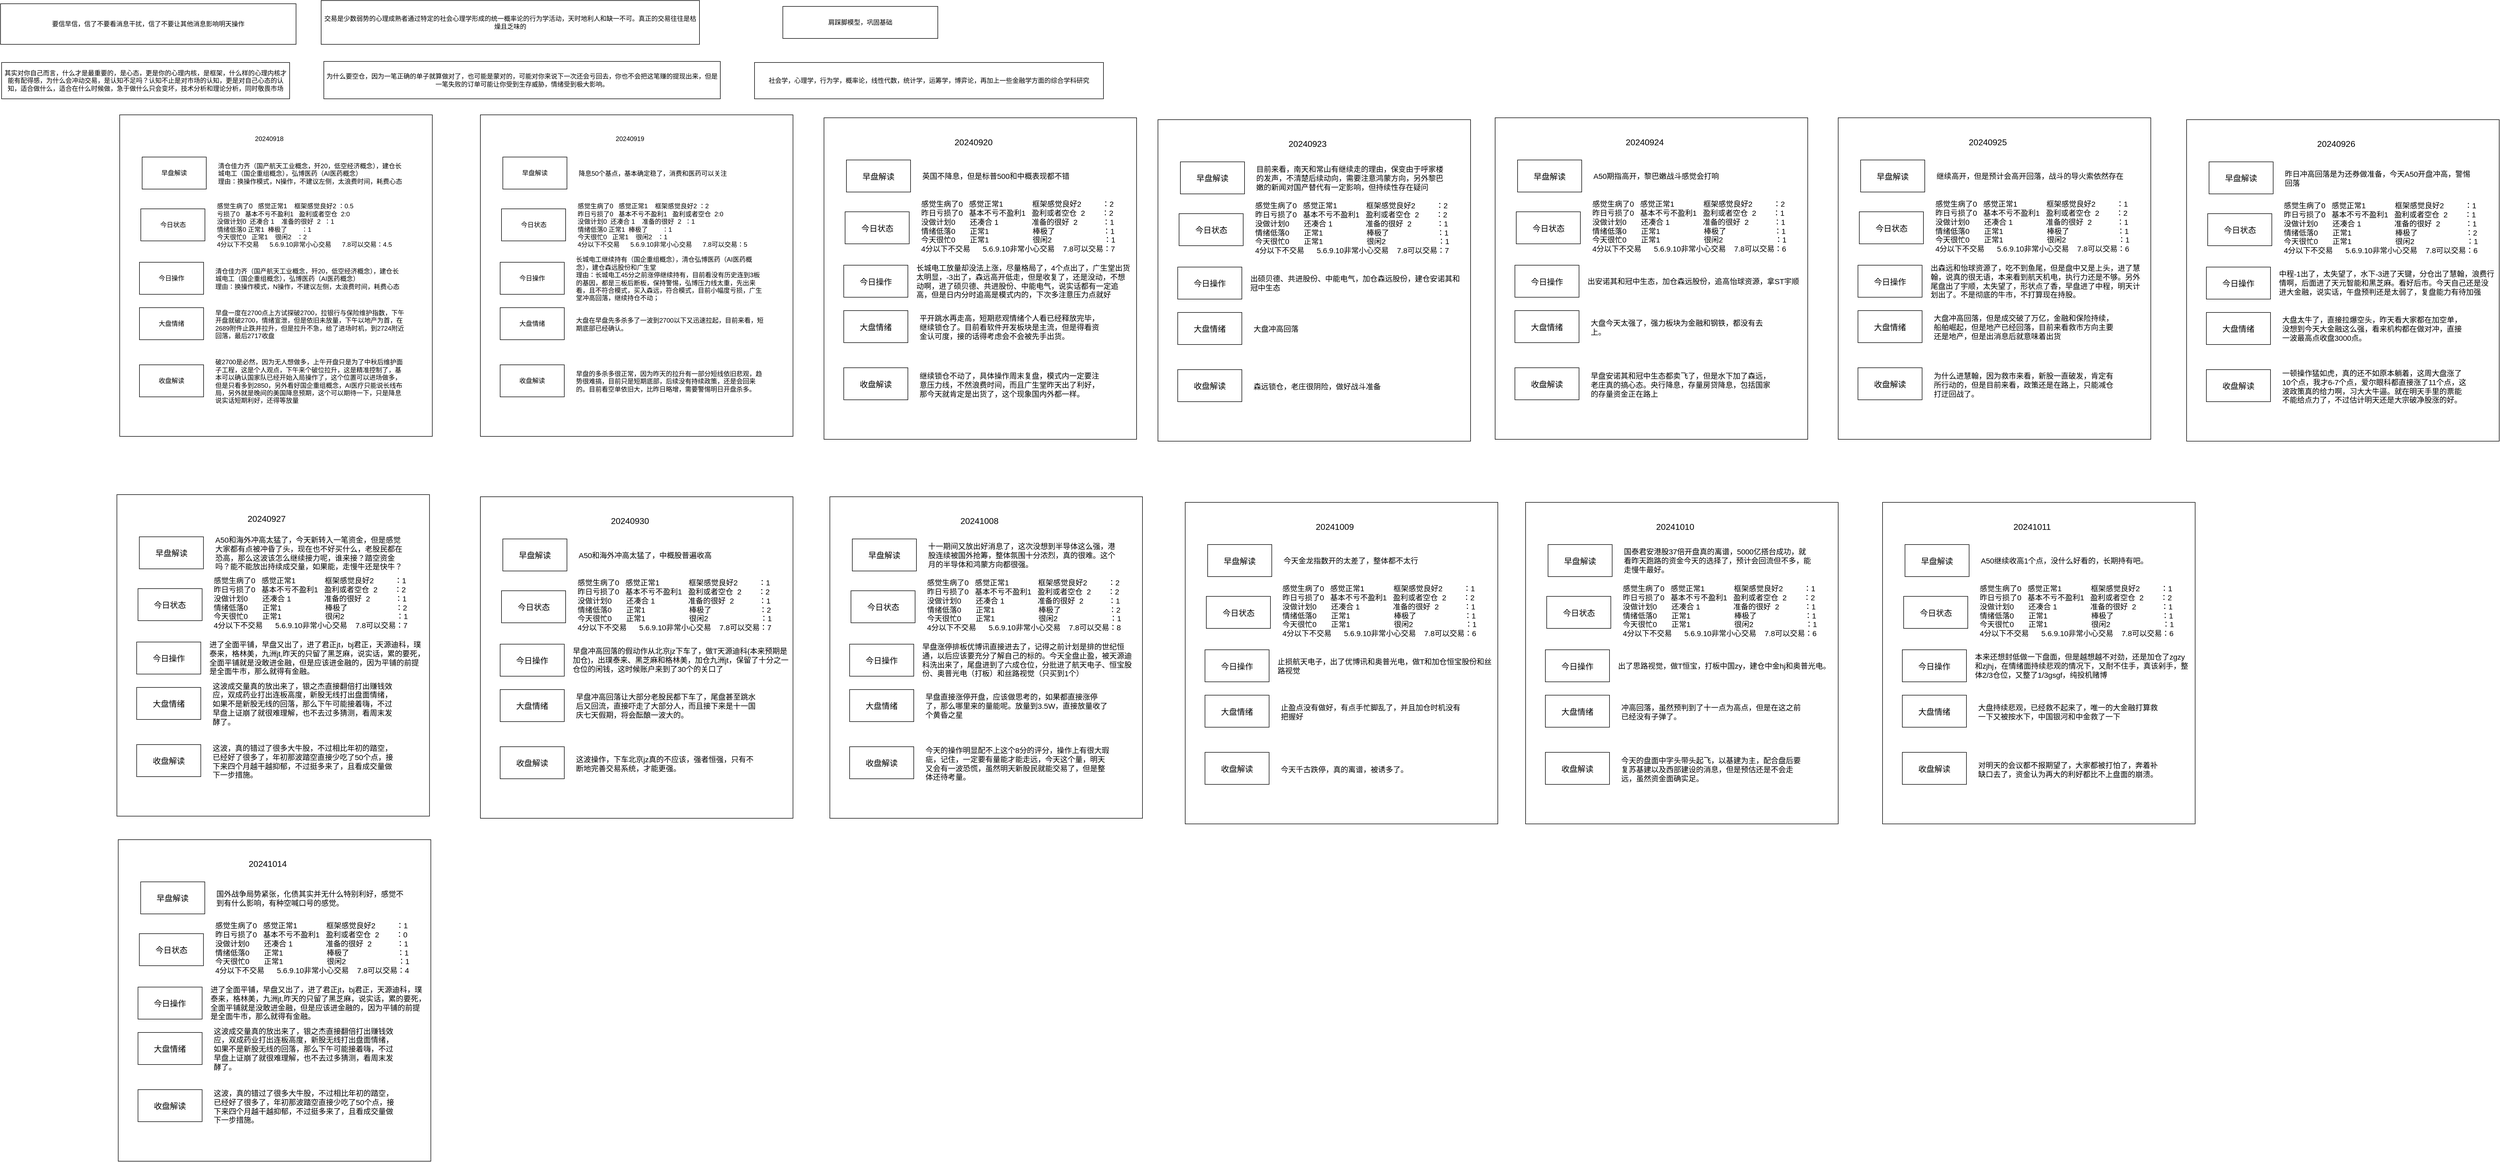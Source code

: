 <mxfile version="24.7.17">
  <diagram name="第 1 页" id="n0Eh1bdH7xCjfE-SlWxd">
    <mxGraphModel dx="2019" dy="1149" grid="0" gridSize="10" guides="1" tooltips="1" connect="1" arrows="1" fold="1" page="0" pageScale="1" pageWidth="827" pageHeight="1169" math="0" shadow="0">
      <root>
        <mxCell id="0" />
        <mxCell id="1" parent="0" />
        <mxCell id="ki8aC08DYE5dmjoq6XBP-1" value="" style="rounded=0;whiteSpace=wrap;html=1;" parent="1" vertex="1">
          <mxGeometry x="-59" y="60" width="585" height="602" as="geometry" />
        </mxCell>
        <mxCell id="ki8aC08DYE5dmjoq6XBP-2" value="20240918" style="text;html=1;align=center;verticalAlign=middle;whiteSpace=wrap;rounded=0;" parent="1" vertex="1">
          <mxGeometry x="-34" y="79" width="510" height="52" as="geometry" />
        </mxCell>
        <mxCell id="ki8aC08DYE5dmjoq6XBP-5" value="" style="group" parent="1" vertex="1" connectable="0">
          <mxGeometry x="-22" y="336" width="495.5" height="61" as="geometry" />
        </mxCell>
        <mxCell id="ki8aC08DYE5dmjoq6XBP-3" value="清仓佳力齐（国产航天工业概念，歼20，低空经济概念），建仓长城电工（国企重组概念），弘博医药（AI医药概念）&lt;div&gt;理由：换操作模式，N操作，不建议左侧，太浪费时间，耗费心态&lt;/div&gt;" style="text;html=1;align=left;verticalAlign=middle;whiteSpace=wrap;rounded=0;" parent="ki8aC08DYE5dmjoq6XBP-5" vertex="1">
          <mxGeometry x="140" width="355.5" height="61" as="geometry" />
        </mxCell>
        <mxCell id="ki8aC08DYE5dmjoq6XBP-4" value="今日操作" style="rounded=0;whiteSpace=wrap;html=1;" parent="ki8aC08DYE5dmjoq6XBP-5" vertex="1">
          <mxGeometry width="120" height="60" as="geometry" />
        </mxCell>
        <mxCell id="ki8aC08DYE5dmjoq6XBP-6" value="" style="group" parent="1" vertex="1" connectable="0">
          <mxGeometry x="-22" y="421" width="495.5" height="61" as="geometry" />
        </mxCell>
        <mxCell id="ki8aC08DYE5dmjoq6XBP-7" value="早盘一度在2700点上方试探破2700，拉银行与保险维护指数，下午开盘就破2700，情绪宣泄，但是依旧未放量，下午以地产为首，在2689附件止跌并拉升，但是拉升不急，给了进场时机，到2724附近回落，最后2717收盘" style="text;html=1;align=left;verticalAlign=middle;whiteSpace=wrap;rounded=0;" parent="ki8aC08DYE5dmjoq6XBP-6" vertex="1">
          <mxGeometry x="140" width="355.5" height="61" as="geometry" />
        </mxCell>
        <mxCell id="ki8aC08DYE5dmjoq6XBP-8" value="大盘情绪" style="rounded=0;whiteSpace=wrap;html=1;" parent="ki8aC08DYE5dmjoq6XBP-6" vertex="1">
          <mxGeometry width="120" height="60" as="geometry" />
        </mxCell>
        <mxCell id="ki8aC08DYE5dmjoq6XBP-9" value="" style="group" parent="1" vertex="1" connectable="0">
          <mxGeometry x="-17" y="139" width="495.5" height="61" as="geometry" />
        </mxCell>
        <mxCell id="ki8aC08DYE5dmjoq6XBP-10" value="清仓佳力齐（国产航天工业概念，歼20，低空经济概念），建仓长城电工（国企重组概念），弘博医药（AI医药概念）&lt;div&gt;理由：换操作模式，N操作，不建议左侧，太浪费时间，耗费心态&lt;/div&gt;" style="text;html=1;align=left;verticalAlign=middle;whiteSpace=wrap;rounded=0;" parent="ki8aC08DYE5dmjoq6XBP-9" vertex="1">
          <mxGeometry x="140" width="355.5" height="61" as="geometry" />
        </mxCell>
        <mxCell id="ki8aC08DYE5dmjoq6XBP-11" value="早盘解读" style="rounded=0;whiteSpace=wrap;html=1;" parent="ki8aC08DYE5dmjoq6XBP-9" vertex="1">
          <mxGeometry width="120" height="60" as="geometry" />
        </mxCell>
        <mxCell id="ki8aC08DYE5dmjoq6XBP-20" value="" style="group" parent="1" vertex="1" connectable="0">
          <mxGeometry x="-22" y="528" width="495.5" height="61" as="geometry" />
        </mxCell>
        <mxCell id="ki8aC08DYE5dmjoq6XBP-21" value="破2700是必然，因为无人想做多，上午开盘只是为了中秋后维护面子工程，这是个人观点，下午来个破位拉升，这是精准控制了，基本可以确认国家队已经开始入局操作了，这个位置可以进场做多，但是只看多到2850，另外看好国企重组概念，AI医疗只能说长线布局，另外就是晚间的美国降息预期，这个可以期待一下，只是降息说实话短期利好，还得等放量" style="text;html=1;align=left;verticalAlign=middle;whiteSpace=wrap;rounded=0;" parent="ki8aC08DYE5dmjoq6XBP-20" vertex="1">
          <mxGeometry x="140" width="355.5" height="61" as="geometry" />
        </mxCell>
        <mxCell id="ki8aC08DYE5dmjoq6XBP-22" value="收盘解读" style="rounded=0;whiteSpace=wrap;html=1;" parent="ki8aC08DYE5dmjoq6XBP-20" vertex="1">
          <mxGeometry width="120" height="60" as="geometry" />
        </mxCell>
        <mxCell id="ki8aC08DYE5dmjoq6XBP-27" value="" style="group" parent="1" vertex="1" connectable="0">
          <mxGeometry x="-19.5" y="236" width="495.5" height="61" as="geometry" />
        </mxCell>
        <mxCell id="ki8aC08DYE5dmjoq6XBP-28" value="感觉生病了0&amp;nbsp; &amp;nbsp;感觉正常1&amp;nbsp; &amp;nbsp; 框架感觉良好2 ：0.5&lt;br&gt;亏损了0&amp;nbsp; &amp;nbsp;基本不亏不盈利1&amp;nbsp; &amp;nbsp;盈利或者空仓&amp;nbsp; 2:0&lt;br&gt;没做计划0&amp;nbsp; 还凑合 1&amp;nbsp; &amp;nbsp; 准备的很好&amp;nbsp; 2&amp;nbsp; ：1&lt;br&gt;情绪低落0 正常1&amp;nbsp; 棒极了&amp;nbsp; &amp;nbsp; &amp;nbsp; &amp;nbsp; ：1&lt;br&gt;今天很忙0&amp;nbsp; &amp;nbsp;正常1&amp;nbsp; &amp;nbsp; 很闲2&amp;nbsp; &amp;nbsp;：2&lt;br&gt;4分以下不交易&amp;nbsp; &amp;nbsp; &amp;nbsp; 5.6.9.10非常小心交易&amp;nbsp; &amp;nbsp; &amp;nbsp; 7.8可以交易：4.5" style="text;html=1;align=left;verticalAlign=middle;whiteSpace=wrap;rounded=0;" parent="ki8aC08DYE5dmjoq6XBP-27" vertex="1">
          <mxGeometry x="140" width="355.5" height="61" as="geometry" />
        </mxCell>
        <mxCell id="ki8aC08DYE5dmjoq6XBP-29" value="今日状态" style="rounded=0;whiteSpace=wrap;html=1;" parent="ki8aC08DYE5dmjoq6XBP-27" vertex="1">
          <mxGeometry width="120" height="60" as="geometry" />
        </mxCell>
        <mxCell id="ki8aC08DYE5dmjoq6XBP-30" value="交易是少数弱势的心理成熟者通过特定的社会心理学形成的统一概率论的行为学活动，天时地利人和缺一不可。真正的交易往往是枯燥且乏味的" style="rounded=0;whiteSpace=wrap;html=1;" parent="1" vertex="1">
          <mxGeometry x="318" y="-154" width="708" height="82" as="geometry" />
        </mxCell>
        <mxCell id="ki8aC08DYE5dmjoq6XBP-31" value="为什么要空仓，因为一笔正确的单子就算做对了，也可能是蒙对的，可能对你来说下一次还会亏回去，你也不会把这笔赚的提现出来，但是一笔失败的订单可能让你受到生存威胁，情绪受到极大影响。" style="rounded=0;whiteSpace=wrap;html=1;" parent="1" vertex="1">
          <mxGeometry x="323" y="-40" width="742" height="70" as="geometry" />
        </mxCell>
        <mxCell id="ki8aC08DYE5dmjoq6XBP-32" value="其实对你自己而言，什么才是最重要的，是心态，更是你的心理内核，是框架，什么样的心理内核才能有配得感，为什么会冲动交易，是认知不足吗？认知不止是对市场的认知，更是对自己心态的认知，适合做什么，适合在什么时候做，急于做什么只会变坏，技术分析和理论分析，同时敬畏市场" style="rounded=0;whiteSpace=wrap;html=1;" parent="1" vertex="1">
          <mxGeometry x="-280" y="-38" width="539" height="68" as="geometry" />
        </mxCell>
        <mxCell id="ki8aC08DYE5dmjoq6XBP-33" value="社会学，心理学，行为学，概率论，线性代数，统计学，运筹学，博弈论，再加上一些金融学方面的综合学科研究" style="rounded=0;whiteSpace=wrap;html=1;" parent="1" vertex="1">
          <mxGeometry x="1129" y="-38" width="653" height="68" as="geometry" />
        </mxCell>
        <mxCell id="ki8aC08DYE5dmjoq6XBP-34" value="" style="rounded=0;whiteSpace=wrap;html=1;" parent="1" vertex="1">
          <mxGeometry x="616" y="60" width="585" height="602" as="geometry" />
        </mxCell>
        <mxCell id="ki8aC08DYE5dmjoq6XBP-35" value="20240919" style="text;html=1;align=center;verticalAlign=middle;whiteSpace=wrap;rounded=0;" parent="1" vertex="1">
          <mxGeometry x="641" y="79" width="510" height="52" as="geometry" />
        </mxCell>
        <mxCell id="ki8aC08DYE5dmjoq6XBP-36" value="" style="group" parent="1" vertex="1" connectable="0">
          <mxGeometry x="653" y="336" width="495.5" height="61" as="geometry" />
        </mxCell>
        <mxCell id="ki8aC08DYE5dmjoq6XBP-37" value="长城电工继续持有（国企重组概念），清仓弘博医药（AI医药概念），建仓森远股份和广生堂&lt;div&gt;理由：长城电工45分之前涨停继续持有，目前看没有历史连到3板的基因，都是三板后断板，保持警惕，弘博压力线太重，先出来看，且不符合模式，买入森远，符合模式，目前小幅度亏损，广生堂冲高回落，继续持仓不动；&lt;/div&gt;" style="text;html=1;align=left;verticalAlign=middle;whiteSpace=wrap;rounded=0;" parent="ki8aC08DYE5dmjoq6XBP-36" vertex="1">
          <mxGeometry x="140" width="355.5" height="61" as="geometry" />
        </mxCell>
        <mxCell id="ki8aC08DYE5dmjoq6XBP-38" value="今日操作" style="rounded=0;whiteSpace=wrap;html=1;" parent="ki8aC08DYE5dmjoq6XBP-36" vertex="1">
          <mxGeometry width="120" height="60" as="geometry" />
        </mxCell>
        <mxCell id="ki8aC08DYE5dmjoq6XBP-39" value="" style="group" parent="1" vertex="1" connectable="0">
          <mxGeometry x="653" y="421" width="495.5" height="61" as="geometry" />
        </mxCell>
        <mxCell id="ki8aC08DYE5dmjoq6XBP-40" value="大盘在早盘先多杀多了一波到2700以下又迅速拉起，目前来看，短期底部已经确认。" style="text;html=1;align=left;verticalAlign=middle;whiteSpace=wrap;rounded=0;" parent="ki8aC08DYE5dmjoq6XBP-39" vertex="1">
          <mxGeometry x="140" width="355.5" height="61" as="geometry" />
        </mxCell>
        <mxCell id="ki8aC08DYE5dmjoq6XBP-41" value="大盘情绪" style="rounded=0;whiteSpace=wrap;html=1;" parent="ki8aC08DYE5dmjoq6XBP-39" vertex="1">
          <mxGeometry width="120" height="60" as="geometry" />
        </mxCell>
        <mxCell id="ki8aC08DYE5dmjoq6XBP-42" value="" style="group" parent="1" vertex="1" connectable="0">
          <mxGeometry x="658" y="139" width="495.5" height="61" as="geometry" />
        </mxCell>
        <mxCell id="ki8aC08DYE5dmjoq6XBP-43" value="降息50个基点，基本确定稳了，消费和医药可以关注" style="text;html=1;align=left;verticalAlign=middle;whiteSpace=wrap;rounded=0;" parent="ki8aC08DYE5dmjoq6XBP-42" vertex="1">
          <mxGeometry x="140" width="355.5" height="61" as="geometry" />
        </mxCell>
        <mxCell id="ki8aC08DYE5dmjoq6XBP-44" value="早盘解读" style="rounded=0;whiteSpace=wrap;html=1;" parent="ki8aC08DYE5dmjoq6XBP-42" vertex="1">
          <mxGeometry width="120" height="60" as="geometry" />
        </mxCell>
        <mxCell id="ki8aC08DYE5dmjoq6XBP-45" value="" style="group" parent="1" vertex="1" connectable="0">
          <mxGeometry x="653" y="528" width="495.5" height="61" as="geometry" />
        </mxCell>
        <mxCell id="ki8aC08DYE5dmjoq6XBP-46" value="早盘的多杀多很正常，因为昨天的拉升有一部分短线依旧悲观，趋势很难搞，目前只是短期底部，后续没有持续政策，还是会回来的。目前看空单依旧大，比昨日略增，需要警惕明日开盘杀多。" style="text;html=1;align=left;verticalAlign=middle;whiteSpace=wrap;rounded=0;" parent="ki8aC08DYE5dmjoq6XBP-45" vertex="1">
          <mxGeometry x="140" width="355.5" height="61" as="geometry" />
        </mxCell>
        <mxCell id="ki8aC08DYE5dmjoq6XBP-47" value="收盘解读" style="rounded=0;whiteSpace=wrap;html=1;" parent="ki8aC08DYE5dmjoq6XBP-45" vertex="1">
          <mxGeometry width="120" height="60" as="geometry" />
        </mxCell>
        <mxCell id="ki8aC08DYE5dmjoq6XBP-48" value="" style="group" parent="1" vertex="1" connectable="0">
          <mxGeometry x="655.5" y="236" width="495.5" height="61" as="geometry" />
        </mxCell>
        <mxCell id="ki8aC08DYE5dmjoq6XBP-49" value="感觉生病了0&amp;nbsp; &amp;nbsp;感觉正常1&amp;nbsp; &amp;nbsp; 框架感觉良好2 ：2&lt;br&gt;昨日亏损了0&amp;nbsp; &amp;nbsp;基本不亏不盈利1&amp;nbsp; &amp;nbsp;盈利或者空仓&amp;nbsp; 2:0&lt;br&gt;没做计划0&amp;nbsp; 还凑合 1&amp;nbsp; &amp;nbsp; 准备的很好&amp;nbsp; 2&amp;nbsp; ：1&lt;br&gt;情绪低落0 正常1&amp;nbsp; 棒极了&amp;nbsp; &amp;nbsp; &amp;nbsp; &amp;nbsp; ：1&lt;br&gt;今天很忙0&amp;nbsp; &amp;nbsp;正常1&amp;nbsp; &amp;nbsp; 很闲2&amp;nbsp; &amp;nbsp;：1&lt;br&gt;4分以下不交易&amp;nbsp; &amp;nbsp; &amp;nbsp; 5.6.9.10非常小心交易&amp;nbsp; &amp;nbsp; &amp;nbsp; 7.8可以交易：5" style="text;html=1;align=left;verticalAlign=middle;whiteSpace=wrap;rounded=0;" parent="ki8aC08DYE5dmjoq6XBP-48" vertex="1">
          <mxGeometry x="140" width="355.5" height="61" as="geometry" />
        </mxCell>
        <mxCell id="ki8aC08DYE5dmjoq6XBP-50" value="今日状态" style="rounded=0;whiteSpace=wrap;html=1;" parent="ki8aC08DYE5dmjoq6XBP-48" vertex="1">
          <mxGeometry width="120" height="60" as="geometry" />
        </mxCell>
        <mxCell id="ki8aC08DYE5dmjoq6XBP-51" value="肩踩脚模型，巩固基础" style="rounded=0;whiteSpace=wrap;html=1;" parent="1" vertex="1">
          <mxGeometry x="1182" y="-143" width="290" height="60" as="geometry" />
        </mxCell>
        <mxCell id="ki8aC08DYE5dmjoq6XBP-52" value="" style="rounded=0;whiteSpace=wrap;html=1;" parent="1" vertex="1">
          <mxGeometry x="1259" y="65.5" width="585" height="602" as="geometry" />
        </mxCell>
        <mxCell id="ki8aC08DYE5dmjoq6XBP-53" value="&lt;font style=&quot;font-size: 16px;&quot;&gt;20240920&lt;/font&gt;" style="text;html=1;align=center;verticalAlign=middle;whiteSpace=wrap;rounded=0;" parent="1" vertex="1">
          <mxGeometry x="1284" y="84.5" width="510" height="52" as="geometry" />
        </mxCell>
        <mxCell id="ki8aC08DYE5dmjoq6XBP-54" value="" style="group" parent="1" vertex="1" connectable="0">
          <mxGeometry x="1296" y="341.5" width="542" height="71" as="geometry" />
        </mxCell>
        <mxCell id="ki8aC08DYE5dmjoq6XBP-56" value="&lt;font style=&quot;font-size: 15px;&quot;&gt;今日操作&lt;/font&gt;" style="rounded=0;whiteSpace=wrap;html=1;" parent="ki8aC08DYE5dmjoq6XBP-54" vertex="1">
          <mxGeometry width="120" height="60" as="geometry" />
        </mxCell>
        <mxCell id="ki8aC08DYE5dmjoq6XBP-69" value="&lt;font style=&quot;font-size: 14px;&quot;&gt;长城电工放量却没法上涨，尽量格局了，4个点出了，广生堂出货太明显，-3出了，森远高开低走，但是收复了，还是没动，不想动啊，进了硕贝德、共进股份、中能电气，说实话都有一定追高，但是日内分时追高是模式内的，下次多注意压力点就好&lt;/font&gt;" style="text;html=1;align=left;verticalAlign=middle;whiteSpace=wrap;rounded=0;" parent="ki8aC08DYE5dmjoq6XBP-54" vertex="1">
          <mxGeometry x="134" y="-3.62" width="406" height="67.25" as="geometry" />
        </mxCell>
        <mxCell id="ki8aC08DYE5dmjoq6XBP-57" value="" style="group" parent="1" vertex="1" connectable="0">
          <mxGeometry x="1296" y="426.5" width="495.5" height="61" as="geometry" />
        </mxCell>
        <mxCell id="ki8aC08DYE5dmjoq6XBP-59" value="&lt;font style=&quot;font-size: 15px;&quot;&gt;大盘情绪&lt;/font&gt;" style="rounded=0;whiteSpace=wrap;html=1;" parent="ki8aC08DYE5dmjoq6XBP-57" vertex="1">
          <mxGeometry width="120" height="60" as="geometry" />
        </mxCell>
        <mxCell id="ki8aC08DYE5dmjoq6XBP-70" value="&lt;font style=&quot;font-size: 14px;&quot;&gt;平开跳水再走高，短期悲观情绪个人看已经释放完毕，继续锁仓了。目前看软件开发板块是主流，但是得看资金认可度，接的话得考虑会不会被先手出货。&lt;/font&gt;" style="text;html=1;align=left;verticalAlign=middle;whiteSpace=wrap;rounded=0;" parent="ki8aC08DYE5dmjoq6XBP-57" vertex="1">
          <mxGeometry x="140" y="6.5" width="349" height="49.5" as="geometry" />
        </mxCell>
        <mxCell id="ki8aC08DYE5dmjoq6XBP-60" value="" style="group" parent="1" vertex="1" connectable="0">
          <mxGeometry x="1301" y="144.5" width="495.5" height="61" as="geometry" />
        </mxCell>
        <mxCell id="ki8aC08DYE5dmjoq6XBP-61" value="&lt;font style=&quot;font-size: 14px;&quot;&gt;英国不降息，但是标普500和中概表现都不错&lt;/font&gt;" style="text;html=1;align=left;verticalAlign=middle;whiteSpace=wrap;rounded=0;" parent="ki8aC08DYE5dmjoq6XBP-60" vertex="1">
          <mxGeometry x="140" width="355.5" height="61" as="geometry" />
        </mxCell>
        <mxCell id="ki8aC08DYE5dmjoq6XBP-62" value="&lt;font style=&quot;font-size: 15px;&quot;&gt;早盘解读&lt;/font&gt;" style="rounded=0;whiteSpace=wrap;html=1;" parent="ki8aC08DYE5dmjoq6XBP-60" vertex="1">
          <mxGeometry width="120" height="60" as="geometry" />
        </mxCell>
        <mxCell id="ki8aC08DYE5dmjoq6XBP-63" value="" style="group;align=left;" parent="1" vertex="1" connectable="0">
          <mxGeometry x="1296" y="533.5" width="495.5" height="61" as="geometry" />
        </mxCell>
        <mxCell id="ki8aC08DYE5dmjoq6XBP-65" value="&lt;font style=&quot;font-size: 15px;&quot;&gt;收盘解读&lt;/font&gt;" style="rounded=0;whiteSpace=wrap;html=1;" parent="ki8aC08DYE5dmjoq6XBP-63" vertex="1">
          <mxGeometry width="120" height="60" as="geometry" />
        </mxCell>
        <mxCell id="ki8aC08DYE5dmjoq6XBP-71" value="&lt;font style=&quot;font-size: 14px;&quot;&gt;继续锁仓不动了，具体操作周末复盘，模式内一定要注意压力线，不然浪费时间，而且广生堂昨天出了利好，那今天就肯定是出货了，这个现象国内外都一样。&lt;/font&gt;" style="text;html=1;align=left;verticalAlign=middle;whiteSpace=wrap;rounded=0;" parent="ki8aC08DYE5dmjoq6XBP-63" vertex="1">
          <mxGeometry x="140" y="7.5" width="347" height="49.5" as="geometry" />
        </mxCell>
        <mxCell id="ki8aC08DYE5dmjoq6XBP-66" value="" style="group" parent="1" vertex="1" connectable="0">
          <mxGeometry x="1298.5" y="241.5" width="528" height="61" as="geometry" />
        </mxCell>
        <mxCell id="ki8aC08DYE5dmjoq6XBP-67" value="&lt;font style=&quot;font-size: 14px;&quot;&gt;感觉生病了0&amp;nbsp; &amp;nbsp;感觉正常1&amp;nbsp; &amp;nbsp; &amp;nbsp; &amp;nbsp; &amp;nbsp; &amp;nbsp; &amp;nbsp; 框架感觉良好2&amp;nbsp; &amp;nbsp; &amp;nbsp; &amp;nbsp; &amp;nbsp; ：2&lt;br&gt;昨日亏损了0&amp;nbsp; &amp;nbsp;基本不亏不盈利1&amp;nbsp; &amp;nbsp;盈利或者空仓&amp;nbsp; 2&amp;nbsp; &amp;nbsp; &amp;nbsp; &amp;nbsp; ：2&lt;br&gt;没做计划0&amp;nbsp; &amp;nbsp; &amp;nbsp; &amp;nbsp;还凑合 1&amp;nbsp; &amp;nbsp; &amp;nbsp; &amp;nbsp; &amp;nbsp; &amp;nbsp; &amp;nbsp; &amp;nbsp; 准备的很好&amp;nbsp; 2&amp;nbsp; &amp;nbsp; &amp;nbsp; &amp;nbsp; &amp;nbsp; &amp;nbsp; ：1&lt;br&gt;情绪低落0&amp;nbsp; &amp;nbsp; &amp;nbsp; &amp;nbsp;正常1&amp;nbsp; &amp;nbsp; &amp;nbsp; &amp;nbsp; &amp;nbsp; &amp;nbsp; &amp;nbsp; &amp;nbsp; &amp;nbsp; &amp;nbsp; &amp;nbsp;棒极了&amp;nbsp; &amp;nbsp; &amp;nbsp; &amp;nbsp; &amp;nbsp; &amp;nbsp; &amp;nbsp; &amp;nbsp; &amp;nbsp; &amp;nbsp; &amp;nbsp; &amp;nbsp;：1&lt;br&gt;今天很忙0&amp;nbsp; &amp;nbsp; &amp;nbsp; &amp;nbsp;正常1&amp;nbsp; &amp;nbsp; &amp;nbsp; &amp;nbsp; &amp;nbsp; &amp;nbsp; &amp;nbsp; &amp;nbsp; &amp;nbsp; &amp;nbsp; &amp;nbsp;很闲2&amp;nbsp; &amp;nbsp; &amp;nbsp; &amp;nbsp; &amp;nbsp; &amp;nbsp; &amp;nbsp; &amp;nbsp; &amp;nbsp; &amp;nbsp; &amp;nbsp; &amp;nbsp; &amp;nbsp;：1&lt;br&gt;4分以下不交易&amp;nbsp; &amp;nbsp; &amp;nbsp; 5.6.9.10非常小心交易&amp;nbsp; &amp;nbsp; 7.8可以交易：7&lt;/font&gt;" style="text;html=1;align=left;verticalAlign=middle;whiteSpace=wrap;rounded=0;" parent="ki8aC08DYE5dmjoq6XBP-66" vertex="1">
          <mxGeometry x="140" y="-7" width="388" height="68" as="geometry" />
        </mxCell>
        <mxCell id="ki8aC08DYE5dmjoq6XBP-68" value="&lt;font style=&quot;font-size: 15px;&quot;&gt;今日状态&lt;/font&gt;" style="rounded=0;whiteSpace=wrap;html=1;" parent="ki8aC08DYE5dmjoq6XBP-66" vertex="1">
          <mxGeometry width="120" height="60" as="geometry" />
        </mxCell>
        <mxCell id="ki8aC08DYE5dmjoq6XBP-72" value="" style="rounded=0;whiteSpace=wrap;html=1;" parent="1" vertex="1">
          <mxGeometry x="1884" y="69" width="585" height="602" as="geometry" />
        </mxCell>
        <mxCell id="ki8aC08DYE5dmjoq6XBP-73" value="&lt;font style=&quot;font-size: 16px;&quot;&gt;20240923&lt;/font&gt;" style="text;html=1;align=center;verticalAlign=middle;whiteSpace=wrap;rounded=0;" parent="1" vertex="1">
          <mxGeometry x="1909" y="88" width="510" height="52" as="geometry" />
        </mxCell>
        <mxCell id="ki8aC08DYE5dmjoq6XBP-74" value="" style="group" parent="1" vertex="1" connectable="0">
          <mxGeometry x="1921" y="345" width="542" height="71" as="geometry" />
        </mxCell>
        <mxCell id="ki8aC08DYE5dmjoq6XBP-75" value="&lt;font style=&quot;font-size: 15px;&quot;&gt;今日操作&lt;/font&gt;" style="rounded=0;whiteSpace=wrap;html=1;" parent="ki8aC08DYE5dmjoq6XBP-74" vertex="1">
          <mxGeometry width="120" height="60" as="geometry" />
        </mxCell>
        <mxCell id="ki8aC08DYE5dmjoq6XBP-76" value="&lt;font style=&quot;font-size: 14px;&quot;&gt;出硕贝德、共进股份、中能电气，加仓森远股份，建仓安诺其和冠中生态&lt;/font&gt;" style="text;html=1;align=left;verticalAlign=middle;whiteSpace=wrap;rounded=0;" parent="ki8aC08DYE5dmjoq6XBP-74" vertex="1">
          <mxGeometry x="134" y="-3.62" width="406" height="67.25" as="geometry" />
        </mxCell>
        <mxCell id="ki8aC08DYE5dmjoq6XBP-77" value="" style="group" parent="1" vertex="1" connectable="0">
          <mxGeometry x="1921" y="430" width="495.5" height="61" as="geometry" />
        </mxCell>
        <mxCell id="ki8aC08DYE5dmjoq6XBP-78" value="&lt;font style=&quot;font-size: 15px;&quot;&gt;大盘情绪&lt;/font&gt;" style="rounded=0;whiteSpace=wrap;html=1;" parent="ki8aC08DYE5dmjoq6XBP-77" vertex="1">
          <mxGeometry width="120" height="60" as="geometry" />
        </mxCell>
        <mxCell id="ki8aC08DYE5dmjoq6XBP-79" value="&lt;font style=&quot;font-size: 14px;&quot;&gt;大盘冲高回落&lt;/font&gt;" style="text;html=1;align=left;verticalAlign=middle;whiteSpace=wrap;rounded=0;" parent="ki8aC08DYE5dmjoq6XBP-77" vertex="1">
          <mxGeometry x="140" y="6.5" width="349" height="49.5" as="geometry" />
        </mxCell>
        <mxCell id="ki8aC08DYE5dmjoq6XBP-80" value="" style="group" parent="1" vertex="1" connectable="0">
          <mxGeometry x="1926" y="148" width="495.5" height="61" as="geometry" />
        </mxCell>
        <mxCell id="ki8aC08DYE5dmjoq6XBP-81" value="&lt;font style=&quot;font-size: 14px;&quot;&gt;目前来看，南天和常山有继续走的理由，保变由于呼家楼的发声，不清楚后续动向，需要注意鸿蒙方向，另外黎巴嫩的新闻对国产替代有一定影响，但持续性存在疑问&lt;/font&gt;" style="text;html=1;align=left;verticalAlign=middle;whiteSpace=wrap;rounded=0;" parent="ki8aC08DYE5dmjoq6XBP-80" vertex="1">
          <mxGeometry x="140" width="355.5" height="61" as="geometry" />
        </mxCell>
        <mxCell id="ki8aC08DYE5dmjoq6XBP-82" value="&lt;font style=&quot;font-size: 15px;&quot;&gt;早盘解读&lt;/font&gt;" style="rounded=0;whiteSpace=wrap;html=1;" parent="ki8aC08DYE5dmjoq6XBP-80" vertex="1">
          <mxGeometry width="120" height="60" as="geometry" />
        </mxCell>
        <mxCell id="ki8aC08DYE5dmjoq6XBP-83" value="" style="group;align=left;" parent="1" vertex="1" connectable="0">
          <mxGeometry x="1921" y="537" width="495.5" height="61" as="geometry" />
        </mxCell>
        <mxCell id="ki8aC08DYE5dmjoq6XBP-84" value="&lt;font style=&quot;font-size: 15px;&quot;&gt;收盘解读&lt;/font&gt;" style="rounded=0;whiteSpace=wrap;html=1;" parent="ki8aC08DYE5dmjoq6XBP-83" vertex="1">
          <mxGeometry width="120" height="60" as="geometry" />
        </mxCell>
        <mxCell id="ki8aC08DYE5dmjoq6XBP-85" value="&lt;font style=&quot;font-size: 14px;&quot;&gt;森远锁仓，老庄很阴险，做好战斗准备&lt;/font&gt;" style="text;html=1;align=left;verticalAlign=middle;whiteSpace=wrap;rounded=0;" parent="ki8aC08DYE5dmjoq6XBP-83" vertex="1">
          <mxGeometry x="140" y="7.5" width="347" height="49.5" as="geometry" />
        </mxCell>
        <mxCell id="ki8aC08DYE5dmjoq6XBP-86" value="" style="group" parent="1" vertex="1" connectable="0">
          <mxGeometry x="1923.5" y="245" width="528" height="61" as="geometry" />
        </mxCell>
        <mxCell id="ki8aC08DYE5dmjoq6XBP-87" value="&lt;font style=&quot;font-size: 14px;&quot;&gt;感觉生病了0&amp;nbsp; &amp;nbsp;感觉正常1&amp;nbsp; &amp;nbsp; &amp;nbsp; &amp;nbsp; &amp;nbsp; &amp;nbsp; &amp;nbsp; 框架感觉良好2&amp;nbsp; &amp;nbsp; &amp;nbsp; &amp;nbsp; &amp;nbsp; ：2&lt;br&gt;昨日亏损了0&amp;nbsp; &amp;nbsp;基本不亏不盈利1&amp;nbsp; &amp;nbsp;盈利或者空仓&amp;nbsp; 2&amp;nbsp; &amp;nbsp; &amp;nbsp; &amp;nbsp; ：2&lt;br&gt;没做计划0&amp;nbsp; &amp;nbsp; &amp;nbsp; &amp;nbsp;还凑合 1&amp;nbsp; &amp;nbsp; &amp;nbsp; &amp;nbsp; &amp;nbsp; &amp;nbsp; &amp;nbsp; &amp;nbsp; 准备的很好&amp;nbsp; 2&amp;nbsp; &amp;nbsp; &amp;nbsp; &amp;nbsp; &amp;nbsp; &amp;nbsp; ：1&lt;br&gt;情绪低落0&amp;nbsp; &amp;nbsp; &amp;nbsp; &amp;nbsp;正常1&amp;nbsp; &amp;nbsp; &amp;nbsp; &amp;nbsp; &amp;nbsp; &amp;nbsp; &amp;nbsp; &amp;nbsp; &amp;nbsp; &amp;nbsp; &amp;nbsp;棒极了&amp;nbsp; &amp;nbsp; &amp;nbsp; &amp;nbsp; &amp;nbsp; &amp;nbsp; &amp;nbsp; &amp;nbsp; &amp;nbsp; &amp;nbsp; &amp;nbsp; &amp;nbsp;：1&lt;br&gt;今天很忙0&amp;nbsp; &amp;nbsp; &amp;nbsp; &amp;nbsp;正常1&amp;nbsp; &amp;nbsp; &amp;nbsp; &amp;nbsp; &amp;nbsp; &amp;nbsp; &amp;nbsp; &amp;nbsp; &amp;nbsp; &amp;nbsp; &amp;nbsp;很闲2&amp;nbsp; &amp;nbsp; &amp;nbsp; &amp;nbsp; &amp;nbsp; &amp;nbsp; &amp;nbsp; &amp;nbsp; &amp;nbsp; &amp;nbsp; &amp;nbsp; &amp;nbsp; &amp;nbsp;：1&lt;br&gt;4分以下不交易&amp;nbsp; &amp;nbsp; &amp;nbsp; 5.6.9.10非常小心交易&amp;nbsp; &amp;nbsp; 7.8可以交易：7&lt;/font&gt;" style="text;html=1;align=left;verticalAlign=middle;whiteSpace=wrap;rounded=0;" parent="ki8aC08DYE5dmjoq6XBP-86" vertex="1">
          <mxGeometry x="140" y="-7" width="388" height="68" as="geometry" />
        </mxCell>
        <mxCell id="ki8aC08DYE5dmjoq6XBP-88" value="&lt;font style=&quot;font-size: 15px;&quot;&gt;今日状态&lt;/font&gt;" style="rounded=0;whiteSpace=wrap;html=1;" parent="ki8aC08DYE5dmjoq6XBP-86" vertex="1">
          <mxGeometry width="120" height="60" as="geometry" />
        </mxCell>
        <mxCell id="ki8aC08DYE5dmjoq6XBP-89" value="" style="rounded=0;whiteSpace=wrap;html=1;" parent="1" vertex="1">
          <mxGeometry x="2515" y="65.5" width="585" height="602" as="geometry" />
        </mxCell>
        <mxCell id="ki8aC08DYE5dmjoq6XBP-90" value="&lt;font style=&quot;font-size: 16px;&quot;&gt;20240924&lt;/font&gt;" style="text;html=1;align=center;verticalAlign=middle;whiteSpace=wrap;rounded=0;" parent="1" vertex="1">
          <mxGeometry x="2540" y="84.5" width="510" height="52" as="geometry" />
        </mxCell>
        <mxCell id="ki8aC08DYE5dmjoq6XBP-91" value="" style="group" parent="1" vertex="1" connectable="0">
          <mxGeometry x="2552" y="341.5" width="542" height="71" as="geometry" />
        </mxCell>
        <mxCell id="ki8aC08DYE5dmjoq6XBP-92" value="&lt;font style=&quot;font-size: 15px;&quot;&gt;今日操作&lt;/font&gt;" style="rounded=0;whiteSpace=wrap;html=1;" parent="ki8aC08DYE5dmjoq6XBP-91" vertex="1">
          <mxGeometry width="120" height="60" as="geometry" />
        </mxCell>
        <mxCell id="ki8aC08DYE5dmjoq6XBP-93" value="&lt;font style=&quot;font-size: 14px;&quot;&gt;出安诺其和冠中生态，加仓森远股份，追高怡球资源，拿ST宇顺&lt;/font&gt;" style="text;html=1;align=left;verticalAlign=middle;whiteSpace=wrap;rounded=0;" parent="ki8aC08DYE5dmjoq6XBP-91" vertex="1">
          <mxGeometry x="134" y="-3.62" width="406" height="67.25" as="geometry" />
        </mxCell>
        <mxCell id="ki8aC08DYE5dmjoq6XBP-94" value="" style="group" parent="1" vertex="1" connectable="0">
          <mxGeometry x="2552" y="426.5" width="495.5" height="61" as="geometry" />
        </mxCell>
        <mxCell id="ki8aC08DYE5dmjoq6XBP-95" value="&lt;font style=&quot;font-size: 15px;&quot;&gt;大盘情绪&lt;/font&gt;" style="rounded=0;whiteSpace=wrap;html=1;" parent="ki8aC08DYE5dmjoq6XBP-94" vertex="1">
          <mxGeometry width="120" height="60" as="geometry" />
        </mxCell>
        <mxCell id="ki8aC08DYE5dmjoq6XBP-96" value="&lt;span style=&quot;font-size: 14px;&quot;&gt;大盘今天太强了，强力板块为金融和钢铁，都没有去上。&lt;/span&gt;" style="text;html=1;align=left;verticalAlign=middle;whiteSpace=wrap;rounded=0;" parent="ki8aC08DYE5dmjoq6XBP-94" vertex="1">
          <mxGeometry x="140" y="6.5" width="349" height="49.5" as="geometry" />
        </mxCell>
        <mxCell id="ki8aC08DYE5dmjoq6XBP-97" value="" style="group" parent="1" vertex="1" connectable="0">
          <mxGeometry x="2557" y="144.5" width="495.5" height="61" as="geometry" />
        </mxCell>
        <mxCell id="ki8aC08DYE5dmjoq6XBP-98" value="&lt;span style=&quot;font-size: 14px;&quot;&gt;A50期指高开，黎巴嫩战斗感觉会打响&lt;/span&gt;" style="text;html=1;align=left;verticalAlign=middle;whiteSpace=wrap;rounded=0;" parent="ki8aC08DYE5dmjoq6XBP-97" vertex="1">
          <mxGeometry x="140" width="355.5" height="61" as="geometry" />
        </mxCell>
        <mxCell id="ki8aC08DYE5dmjoq6XBP-99" value="&lt;font style=&quot;font-size: 15px;&quot;&gt;早盘解读&lt;/font&gt;" style="rounded=0;whiteSpace=wrap;html=1;" parent="ki8aC08DYE5dmjoq6XBP-97" vertex="1">
          <mxGeometry width="120" height="60" as="geometry" />
        </mxCell>
        <mxCell id="ki8aC08DYE5dmjoq6XBP-100" value="" style="group;align=left;" parent="1" vertex="1" connectable="0">
          <mxGeometry x="2552" y="533.5" width="495.5" height="61" as="geometry" />
        </mxCell>
        <mxCell id="ki8aC08DYE5dmjoq6XBP-101" value="&lt;font style=&quot;font-size: 15px;&quot;&gt;收盘解读&lt;/font&gt;" style="rounded=0;whiteSpace=wrap;html=1;" parent="ki8aC08DYE5dmjoq6XBP-100" vertex="1">
          <mxGeometry width="120" height="60" as="geometry" />
        </mxCell>
        <mxCell id="ki8aC08DYE5dmjoq6XBP-102" value="&lt;font style=&quot;font-size: 14px;&quot;&gt;早盘安诺其和冠中生态都卖飞了，但是水下加了森远，老庄真的搞心态。央行降息，存量房贷降息，包括国家的存量资金正在路上&lt;/font&gt;" style="text;html=1;align=left;verticalAlign=middle;whiteSpace=wrap;rounded=0;" parent="ki8aC08DYE5dmjoq6XBP-100" vertex="1">
          <mxGeometry x="140" y="7.5" width="347" height="49.5" as="geometry" />
        </mxCell>
        <mxCell id="ki8aC08DYE5dmjoq6XBP-103" value="" style="group" parent="1" vertex="1" connectable="0">
          <mxGeometry x="2554.5" y="241.5" width="528" height="61" as="geometry" />
        </mxCell>
        <mxCell id="ki8aC08DYE5dmjoq6XBP-104" value="&lt;font style=&quot;font-size: 14px;&quot;&gt;感觉生病了0&amp;nbsp; &amp;nbsp;感觉正常1&amp;nbsp; &amp;nbsp; &amp;nbsp; &amp;nbsp; &amp;nbsp; &amp;nbsp; &amp;nbsp; 框架感觉良好2&amp;nbsp; &amp;nbsp; &amp;nbsp; &amp;nbsp; &amp;nbsp; ：2&lt;br&gt;昨日亏损了0&amp;nbsp; &amp;nbsp;基本不亏不盈利1&amp;nbsp; &amp;nbsp;盈利或者空仓&amp;nbsp; 2&amp;nbsp; &amp;nbsp; &amp;nbsp; &amp;nbsp; ：1&lt;br&gt;没做计划0&amp;nbsp; &amp;nbsp; &amp;nbsp; &amp;nbsp;还凑合 1&amp;nbsp; &amp;nbsp; &amp;nbsp; &amp;nbsp; &amp;nbsp; &amp;nbsp; &amp;nbsp; &amp;nbsp; 准备的很好&amp;nbsp; 2&amp;nbsp; &amp;nbsp; &amp;nbsp; &amp;nbsp; &amp;nbsp; &amp;nbsp; ：1&lt;br&gt;情绪低落0&amp;nbsp; &amp;nbsp; &amp;nbsp; &amp;nbsp;正常1&amp;nbsp; &amp;nbsp; &amp;nbsp; &amp;nbsp; &amp;nbsp; &amp;nbsp; &amp;nbsp; &amp;nbsp; &amp;nbsp; &amp;nbsp; &amp;nbsp;棒极了&amp;nbsp; &amp;nbsp; &amp;nbsp; &amp;nbsp; &amp;nbsp; &amp;nbsp; &amp;nbsp; &amp;nbsp; &amp;nbsp; &amp;nbsp; &amp;nbsp; &amp;nbsp;：1&lt;br&gt;今天很忙0&amp;nbsp; &amp;nbsp; &amp;nbsp; &amp;nbsp;正常1&amp;nbsp; &amp;nbsp; &amp;nbsp; &amp;nbsp; &amp;nbsp; &amp;nbsp; &amp;nbsp; &amp;nbsp; &amp;nbsp; &amp;nbsp; &amp;nbsp;很闲2&amp;nbsp; &amp;nbsp; &amp;nbsp; &amp;nbsp; &amp;nbsp; &amp;nbsp; &amp;nbsp; &amp;nbsp; &amp;nbsp; &amp;nbsp; &amp;nbsp; &amp;nbsp; &amp;nbsp;：1&lt;br&gt;4分以下不交易&amp;nbsp; &amp;nbsp; &amp;nbsp; 5.6.9.10非常小心交易&amp;nbsp; &amp;nbsp; 7.8可以交易：6&lt;/font&gt;" style="text;html=1;align=left;verticalAlign=middle;whiteSpace=wrap;rounded=0;" parent="ki8aC08DYE5dmjoq6XBP-103" vertex="1">
          <mxGeometry x="140" y="-7" width="388" height="68" as="geometry" />
        </mxCell>
        <mxCell id="ki8aC08DYE5dmjoq6XBP-105" value="&lt;font style=&quot;font-size: 15px;&quot;&gt;今日状态&lt;/font&gt;" style="rounded=0;whiteSpace=wrap;html=1;" parent="ki8aC08DYE5dmjoq6XBP-103" vertex="1">
          <mxGeometry width="120" height="60" as="geometry" />
        </mxCell>
        <mxCell id="ki8aC08DYE5dmjoq6XBP-106" value="" style="rounded=0;whiteSpace=wrap;html=1;" parent="1" vertex="1">
          <mxGeometry x="3157" y="65.5" width="585" height="602" as="geometry" />
        </mxCell>
        <mxCell id="ki8aC08DYE5dmjoq6XBP-107" value="&lt;font style=&quot;font-size: 16px;&quot;&gt;20240925&lt;/font&gt;" style="text;html=1;align=center;verticalAlign=middle;whiteSpace=wrap;rounded=0;" parent="1" vertex="1">
          <mxGeometry x="3182" y="84.5" width="510" height="52" as="geometry" />
        </mxCell>
        <mxCell id="ki8aC08DYE5dmjoq6XBP-108" value="" style="group" parent="1" vertex="1" connectable="0">
          <mxGeometry x="3194" y="341.5" width="542" height="71" as="geometry" />
        </mxCell>
        <mxCell id="ki8aC08DYE5dmjoq6XBP-109" value="&lt;font style=&quot;font-size: 15px;&quot;&gt;今日操作&lt;/font&gt;" style="rounded=0;whiteSpace=wrap;html=1;" parent="ki8aC08DYE5dmjoq6XBP-108" vertex="1">
          <mxGeometry width="120" height="60" as="geometry" />
        </mxCell>
        <mxCell id="ki8aC08DYE5dmjoq6XBP-110" value="&lt;font style=&quot;font-size: 14px;&quot;&gt;出森远和怡球资源了，吃不到鱼尾，但是盘中又是上头，进了慧翰，说真的很无语，本来看到航天机电，执行力还是不够。另外尾盘出了宇顺，太失望了，形状点了香，早盘进了中程，明天计划出了。不是彻底的牛市，不打算现在持股。&lt;/font&gt;" style="text;html=1;align=left;verticalAlign=middle;whiteSpace=wrap;rounded=0;" parent="ki8aC08DYE5dmjoq6XBP-108" vertex="1">
          <mxGeometry x="134" y="-3.62" width="406" height="67.25" as="geometry" />
        </mxCell>
        <mxCell id="ki8aC08DYE5dmjoq6XBP-111" value="" style="group" parent="1" vertex="1" connectable="0">
          <mxGeometry x="3194" y="426.5" width="495.5" height="61" as="geometry" />
        </mxCell>
        <mxCell id="ki8aC08DYE5dmjoq6XBP-112" value="&lt;font style=&quot;font-size: 15px;&quot;&gt;大盘情绪&lt;/font&gt;" style="rounded=0;whiteSpace=wrap;html=1;" parent="ki8aC08DYE5dmjoq6XBP-111" vertex="1">
          <mxGeometry width="120" height="60" as="geometry" />
        </mxCell>
        <mxCell id="ki8aC08DYE5dmjoq6XBP-113" value="&lt;font style=&quot;font-size: 14px;&quot;&gt;大盘冲高回落，但是成交破了万亿，金融和保险持续，船舶崛起，但是地产已经回落，目前来看救市方向主要还是地产，但是出消息后就意味着出货&lt;/font&gt;" style="text;html=1;align=left;verticalAlign=middle;whiteSpace=wrap;rounded=0;" parent="ki8aC08DYE5dmjoq6XBP-111" vertex="1">
          <mxGeometry x="140" y="6.5" width="349" height="49.5" as="geometry" />
        </mxCell>
        <mxCell id="ki8aC08DYE5dmjoq6XBP-114" value="" style="group" parent="1" vertex="1" connectable="0">
          <mxGeometry x="3199" y="144.5" width="495.5" height="61" as="geometry" />
        </mxCell>
        <mxCell id="ki8aC08DYE5dmjoq6XBP-115" value="&lt;span style=&quot;font-size: 14px;&quot;&gt;继续高开，但是预计会高开回落，战斗的导火索依然存在&lt;/span&gt;" style="text;html=1;align=left;verticalAlign=middle;whiteSpace=wrap;rounded=0;" parent="ki8aC08DYE5dmjoq6XBP-114" vertex="1">
          <mxGeometry x="140" width="355.5" height="61" as="geometry" />
        </mxCell>
        <mxCell id="ki8aC08DYE5dmjoq6XBP-116" value="&lt;font style=&quot;font-size: 15px;&quot;&gt;早盘解读&lt;/font&gt;" style="rounded=0;whiteSpace=wrap;html=1;" parent="ki8aC08DYE5dmjoq6XBP-114" vertex="1">
          <mxGeometry width="120" height="60" as="geometry" />
        </mxCell>
        <mxCell id="ki8aC08DYE5dmjoq6XBP-117" value="" style="group;align=left;" parent="1" vertex="1" connectable="0">
          <mxGeometry x="3194" y="533.5" width="495.5" height="61" as="geometry" />
        </mxCell>
        <mxCell id="ki8aC08DYE5dmjoq6XBP-118" value="&lt;font style=&quot;font-size: 15px;&quot;&gt;收盘解读&lt;/font&gt;" style="rounded=0;whiteSpace=wrap;html=1;" parent="ki8aC08DYE5dmjoq6XBP-117" vertex="1">
          <mxGeometry width="120" height="60" as="geometry" />
        </mxCell>
        <mxCell id="ki8aC08DYE5dmjoq6XBP-119" value="&lt;font style=&quot;font-size: 14px;&quot;&gt;为什么进慧翰，因为救市来看，新股一直破发，肯定有所行动的，但是目前来看，政策还是在路上，只能减仓打迂回战了。&lt;/font&gt;" style="text;html=1;align=left;verticalAlign=middle;whiteSpace=wrap;rounded=0;" parent="ki8aC08DYE5dmjoq6XBP-117" vertex="1">
          <mxGeometry x="140" y="7.5" width="347" height="49.5" as="geometry" />
        </mxCell>
        <mxCell id="ki8aC08DYE5dmjoq6XBP-120" value="" style="group" parent="1" vertex="1" connectable="0">
          <mxGeometry x="3196.5" y="241.5" width="528" height="61" as="geometry" />
        </mxCell>
        <mxCell id="ki8aC08DYE5dmjoq6XBP-121" value="&lt;font style=&quot;font-size: 14px;&quot;&gt;感觉生病了0&amp;nbsp; &amp;nbsp;感觉正常1&amp;nbsp; &amp;nbsp; &amp;nbsp; &amp;nbsp; &amp;nbsp; &amp;nbsp; &amp;nbsp; 框架感觉良好2&amp;nbsp; &amp;nbsp; &amp;nbsp; &amp;nbsp; &amp;nbsp; ：1&lt;br&gt;昨日亏损了0&amp;nbsp; &amp;nbsp;基本不亏不盈利1&amp;nbsp; &amp;nbsp;盈利或者空仓&amp;nbsp; 2&amp;nbsp; &amp;nbsp; &amp;nbsp; &amp;nbsp; ：2&lt;br&gt;没做计划0&amp;nbsp; &amp;nbsp; &amp;nbsp; &amp;nbsp;还凑合 1&amp;nbsp; &amp;nbsp; &amp;nbsp; &amp;nbsp; &amp;nbsp; &amp;nbsp; &amp;nbsp; &amp;nbsp; 准备的很好&amp;nbsp; 2&amp;nbsp; &amp;nbsp; &amp;nbsp; &amp;nbsp; &amp;nbsp; &amp;nbsp; ：1&lt;br&gt;情绪低落0&amp;nbsp; &amp;nbsp; &amp;nbsp; &amp;nbsp;正常1&amp;nbsp; &amp;nbsp; &amp;nbsp; &amp;nbsp; &amp;nbsp; &amp;nbsp; &amp;nbsp; &amp;nbsp; &amp;nbsp; &amp;nbsp; &amp;nbsp;棒极了&amp;nbsp; &amp;nbsp; &amp;nbsp; &amp;nbsp; &amp;nbsp; &amp;nbsp; &amp;nbsp; &amp;nbsp; &amp;nbsp; &amp;nbsp; &amp;nbsp; &amp;nbsp;：1&lt;br&gt;今天很忙0&amp;nbsp; &amp;nbsp; &amp;nbsp; &amp;nbsp;正常1&amp;nbsp; &amp;nbsp; &amp;nbsp; &amp;nbsp; &amp;nbsp; &amp;nbsp; &amp;nbsp; &amp;nbsp; &amp;nbsp; &amp;nbsp; &amp;nbsp;很闲2&amp;nbsp; &amp;nbsp; &amp;nbsp; &amp;nbsp; &amp;nbsp; &amp;nbsp; &amp;nbsp; &amp;nbsp; &amp;nbsp; &amp;nbsp; &amp;nbsp; &amp;nbsp; &amp;nbsp;：1&lt;br&gt;4分以下不交易&amp;nbsp; &amp;nbsp; &amp;nbsp; 5.6.9.10非常小心交易&amp;nbsp; &amp;nbsp; 7.8可以交易：6&lt;/font&gt;" style="text;html=1;align=left;verticalAlign=middle;whiteSpace=wrap;rounded=0;" parent="ki8aC08DYE5dmjoq6XBP-120" vertex="1">
          <mxGeometry x="140" y="-7" width="388" height="68" as="geometry" />
        </mxCell>
        <mxCell id="ki8aC08DYE5dmjoq6XBP-122" value="&lt;font style=&quot;font-size: 15px;&quot;&gt;今日状态&lt;/font&gt;" style="rounded=0;whiteSpace=wrap;html=1;" parent="ki8aC08DYE5dmjoq6XBP-120" vertex="1">
          <mxGeometry width="120" height="60" as="geometry" />
        </mxCell>
        <mxCell id="ki8aC08DYE5dmjoq6XBP-123" value="" style="rounded=0;whiteSpace=wrap;html=1;" parent="1" vertex="1">
          <mxGeometry x="3809" y="69" width="585" height="602" as="geometry" />
        </mxCell>
        <mxCell id="ki8aC08DYE5dmjoq6XBP-124" value="&lt;font style=&quot;font-size: 16px;&quot;&gt;20240926&lt;/font&gt;" style="text;html=1;align=center;verticalAlign=middle;whiteSpace=wrap;rounded=0;" parent="1" vertex="1">
          <mxGeometry x="3834" y="88" width="510" height="52" as="geometry" />
        </mxCell>
        <mxCell id="ki8aC08DYE5dmjoq6XBP-125" value="" style="group" parent="1" vertex="1" connectable="0">
          <mxGeometry x="3846" y="345" width="542" height="71" as="geometry" />
        </mxCell>
        <mxCell id="ki8aC08DYE5dmjoq6XBP-126" value="&lt;font style=&quot;font-size: 15px;&quot;&gt;今日操作&lt;/font&gt;" style="rounded=0;whiteSpace=wrap;html=1;" parent="ki8aC08DYE5dmjoq6XBP-125" vertex="1">
          <mxGeometry width="120" height="60" as="geometry" />
        </mxCell>
        <mxCell id="ki8aC08DYE5dmjoq6XBP-127" value="&lt;font style=&quot;font-size: 14px;&quot;&gt;中程-1出了，太失望了，水下-3进了天键，分仓出了慧翰，浪费行情啊，后面进了天元智能和黑芝麻。看好后市。今天自己还是没进大金融，说实话，午盘预判还是太弱了，复盘能力有待加强&lt;/font&gt;" style="text;html=1;align=left;verticalAlign=middle;whiteSpace=wrap;rounded=0;" parent="ki8aC08DYE5dmjoq6XBP-125" vertex="1">
          <mxGeometry x="134" y="-3.62" width="406" height="67.25" as="geometry" />
        </mxCell>
        <mxCell id="ki8aC08DYE5dmjoq6XBP-128" value="" style="group" parent="1" vertex="1" connectable="0">
          <mxGeometry x="3846" y="430" width="495.5" height="61" as="geometry" />
        </mxCell>
        <mxCell id="ki8aC08DYE5dmjoq6XBP-129" value="&lt;font style=&quot;font-size: 15px;&quot;&gt;大盘情绪&lt;/font&gt;" style="rounded=0;whiteSpace=wrap;html=1;" parent="ki8aC08DYE5dmjoq6XBP-128" vertex="1">
          <mxGeometry width="120" height="60" as="geometry" />
        </mxCell>
        <mxCell id="ki8aC08DYE5dmjoq6XBP-130" value="&lt;font style=&quot;font-size: 14px;&quot;&gt;大盘太牛了，直接拉爆空头，昨天看大家都在加空单，没想到今天大金融这么强，看来机构都在做对冲，直接一波最高点收盘3000点。&lt;/font&gt;" style="text;html=1;align=left;verticalAlign=middle;whiteSpace=wrap;rounded=0;" parent="ki8aC08DYE5dmjoq6XBP-128" vertex="1">
          <mxGeometry x="140" y="6.5" width="349" height="49.5" as="geometry" />
        </mxCell>
        <mxCell id="ki8aC08DYE5dmjoq6XBP-131" value="" style="group" parent="1" vertex="1" connectable="0">
          <mxGeometry x="3851" y="148" width="495.5" height="61" as="geometry" />
        </mxCell>
        <mxCell id="ki8aC08DYE5dmjoq6XBP-132" value="&lt;span style=&quot;font-size: 14px;&quot;&gt;昨日冲高回落是为还券做准备，今天A50开盘冲高，警惕回落&lt;/span&gt;" style="text;html=1;align=left;verticalAlign=middle;whiteSpace=wrap;rounded=0;" parent="ki8aC08DYE5dmjoq6XBP-131" vertex="1">
          <mxGeometry x="140" width="355.5" height="61" as="geometry" />
        </mxCell>
        <mxCell id="ki8aC08DYE5dmjoq6XBP-133" value="&lt;font style=&quot;font-size: 15px;&quot;&gt;早盘解读&lt;/font&gt;" style="rounded=0;whiteSpace=wrap;html=1;" parent="ki8aC08DYE5dmjoq6XBP-131" vertex="1">
          <mxGeometry width="120" height="60" as="geometry" />
        </mxCell>
        <mxCell id="ki8aC08DYE5dmjoq6XBP-134" value="" style="group;align=left;" parent="1" vertex="1" connectable="0">
          <mxGeometry x="3846" y="537" width="495.5" height="61" as="geometry" />
        </mxCell>
        <mxCell id="ki8aC08DYE5dmjoq6XBP-135" value="&lt;font style=&quot;font-size: 15px;&quot;&gt;收盘解读&lt;/font&gt;" style="rounded=0;whiteSpace=wrap;html=1;" parent="ki8aC08DYE5dmjoq6XBP-134" vertex="1">
          <mxGeometry width="120" height="60" as="geometry" />
        </mxCell>
        <mxCell id="ki8aC08DYE5dmjoq6XBP-136" value="&lt;span style=&quot;font-size: 14px;&quot;&gt;一顿操作猛如虎，真的还不如原本躺着，这周大盘涨了10个点，我才6-7个点，爱尔眼科都直接涨了11个点，这波政策真的给力啊，习大大牛逼。就在明天手里的票能不能给点力了，不过估计明天还是大宗破净股涨的好。&lt;/span&gt;" style="text;html=1;align=left;verticalAlign=middle;whiteSpace=wrap;rounded=0;" parent="ki8aC08DYE5dmjoq6XBP-134" vertex="1">
          <mxGeometry x="140" y="7.5" width="347" height="49.5" as="geometry" />
        </mxCell>
        <mxCell id="ki8aC08DYE5dmjoq6XBP-137" value="" style="group" parent="1" vertex="1" connectable="0">
          <mxGeometry x="3848.5" y="245" width="528" height="61" as="geometry" />
        </mxCell>
        <mxCell id="ki8aC08DYE5dmjoq6XBP-138" value="&lt;font style=&quot;font-size: 14px;&quot;&gt;感觉生病了0&amp;nbsp; &amp;nbsp;感觉正常1&amp;nbsp; &amp;nbsp; &amp;nbsp; &amp;nbsp; &amp;nbsp; &amp;nbsp; &amp;nbsp; 框架感觉良好2&amp;nbsp; &amp;nbsp; &amp;nbsp; &amp;nbsp; &amp;nbsp; ：1&lt;br&gt;昨日亏损了0&amp;nbsp; &amp;nbsp;基本不亏不盈利1&amp;nbsp; &amp;nbsp;盈利或者空仓&amp;nbsp; 2&amp;nbsp; &amp;nbsp; &amp;nbsp; &amp;nbsp; ：1&lt;br&gt;没做计划0&amp;nbsp; &amp;nbsp; &amp;nbsp; &amp;nbsp;还凑合 1&amp;nbsp; &amp;nbsp; &amp;nbsp; &amp;nbsp; &amp;nbsp; &amp;nbsp; &amp;nbsp; &amp;nbsp; 准备的很好&amp;nbsp; 2&amp;nbsp; &amp;nbsp; &amp;nbsp; &amp;nbsp; &amp;nbsp; &amp;nbsp; ：1&lt;br&gt;情绪低落0&amp;nbsp; &amp;nbsp; &amp;nbsp; &amp;nbsp;正常1&amp;nbsp; &amp;nbsp; &amp;nbsp; &amp;nbsp; &amp;nbsp; &amp;nbsp; &amp;nbsp; &amp;nbsp; &amp;nbsp; &amp;nbsp; &amp;nbsp;棒极了&amp;nbsp; &amp;nbsp; &amp;nbsp; &amp;nbsp; &amp;nbsp; &amp;nbsp; &amp;nbsp; &amp;nbsp; &amp;nbsp; &amp;nbsp; &amp;nbsp; &amp;nbsp;：2&lt;br&gt;今天很忙0&amp;nbsp; &amp;nbsp; &amp;nbsp; &amp;nbsp;正常1&amp;nbsp; &amp;nbsp; &amp;nbsp; &amp;nbsp; &amp;nbsp; &amp;nbsp; &amp;nbsp; &amp;nbsp; &amp;nbsp; &amp;nbsp; &amp;nbsp;很闲2&amp;nbsp; &amp;nbsp; &amp;nbsp; &amp;nbsp; &amp;nbsp; &amp;nbsp; &amp;nbsp; &amp;nbsp; &amp;nbsp; &amp;nbsp; &amp;nbsp; &amp;nbsp; &amp;nbsp;：1&lt;br&gt;4分以下不交易&amp;nbsp; &amp;nbsp; &amp;nbsp; 5.6.9.10非常小心交易&amp;nbsp; &amp;nbsp; 7.8可以交易：6&lt;/font&gt;" style="text;html=1;align=left;verticalAlign=middle;whiteSpace=wrap;rounded=0;" parent="ki8aC08DYE5dmjoq6XBP-137" vertex="1">
          <mxGeometry x="140" y="-7" width="388" height="68" as="geometry" />
        </mxCell>
        <mxCell id="ki8aC08DYE5dmjoq6XBP-139" value="&lt;font style=&quot;font-size: 15px;&quot;&gt;今日状态&lt;/font&gt;" style="rounded=0;whiteSpace=wrap;html=1;" parent="ki8aC08DYE5dmjoq6XBP-137" vertex="1">
          <mxGeometry width="120" height="60" as="geometry" />
        </mxCell>
        <mxCell id="ki8aC08DYE5dmjoq6XBP-140" value="" style="rounded=0;whiteSpace=wrap;html=1;" parent="1" vertex="1">
          <mxGeometry x="-64.25" y="771" width="585" height="602" as="geometry" />
        </mxCell>
        <mxCell id="ki8aC08DYE5dmjoq6XBP-141" value="&lt;font style=&quot;font-size: 16px;&quot;&gt;20240927&lt;/font&gt;" style="text;html=1;align=center;verticalAlign=middle;whiteSpace=wrap;rounded=0;" parent="1" vertex="1">
          <mxGeometry x="-39.25" y="790" width="510" height="52" as="geometry" />
        </mxCell>
        <mxCell id="ki8aC08DYE5dmjoq6XBP-142" value="" style="group" parent="1" vertex="1" connectable="0">
          <mxGeometry x="-27.25" y="1047" width="542" height="71" as="geometry" />
        </mxCell>
        <mxCell id="ki8aC08DYE5dmjoq6XBP-143" value="&lt;font style=&quot;font-size: 15px;&quot;&gt;今日操作&lt;/font&gt;" style="rounded=0;whiteSpace=wrap;html=1;" parent="ki8aC08DYE5dmjoq6XBP-142" vertex="1">
          <mxGeometry width="120" height="60" as="geometry" />
        </mxCell>
        <mxCell id="ki8aC08DYE5dmjoq6XBP-144" value="&lt;span style=&quot;font-size: 14px;&quot;&gt;进了全面平铺，早盘又出了，进了君正jt，bj君正，天源迪科，璞泰来，格林美，九洲jt,昨天的只留了黑芝麻，说实话，累的要死，全面平铺就是没敢进金融，但是应该进金融的，因为平铺的前提是全面牛市，那么就得有金融。&lt;/span&gt;" style="text;html=1;align=left;verticalAlign=middle;whiteSpace=wrap;rounded=0;" parent="ki8aC08DYE5dmjoq6XBP-142" vertex="1">
          <mxGeometry x="134" y="-3.62" width="406" height="67.25" as="geometry" />
        </mxCell>
        <mxCell id="ki8aC08DYE5dmjoq6XBP-145" value="" style="group" parent="1" vertex="1" connectable="0">
          <mxGeometry x="-27.25" y="1132" width="495.5" height="61" as="geometry" />
        </mxCell>
        <mxCell id="ki8aC08DYE5dmjoq6XBP-146" value="&lt;font style=&quot;font-size: 15px;&quot;&gt;大盘情绪&lt;/font&gt;" style="rounded=0;whiteSpace=wrap;html=1;" parent="ki8aC08DYE5dmjoq6XBP-145" vertex="1">
          <mxGeometry width="120" height="60" as="geometry" />
        </mxCell>
        <mxCell id="ki8aC08DYE5dmjoq6XBP-147" value="&lt;font style=&quot;font-size: 14px;&quot;&gt;这波成交量真的放出来了，银之杰直接翻倍打出赚钱效应，双成药业打出连板高度，新股无线打出盘面情绪，如果不是新股无线的回落，那么下午可能接着嗨，不过早盘上证崩了就很难理解，也不去过多猜测，看周末发酵了。&lt;/font&gt;" style="text;html=1;align=left;verticalAlign=middle;whiteSpace=wrap;rounded=0;" parent="ki8aC08DYE5dmjoq6XBP-145" vertex="1">
          <mxGeometry x="140" y="6.5" width="349" height="49.5" as="geometry" />
        </mxCell>
        <mxCell id="ki8aC08DYE5dmjoq6XBP-148" value="" style="group" parent="1" vertex="1" connectable="0">
          <mxGeometry x="-22.25" y="850" width="495.5" height="61" as="geometry" />
        </mxCell>
        <mxCell id="ki8aC08DYE5dmjoq6XBP-149" value="&lt;span style=&quot;font-size: 14px;&quot;&gt;A50和海外冲高太猛了，今天新转入一笔资金，但是感觉大家都有点被冲昏了头，现在也不好买什么，老股民都在恐高，那么这波该怎么继续接力呢，谁来接？踏空资金吗？能不能放出持续成交量，如果能，走慢牛还是快牛？&lt;/span&gt;" style="text;html=1;align=left;verticalAlign=middle;whiteSpace=wrap;rounded=0;" parent="ki8aC08DYE5dmjoq6XBP-148" vertex="1">
          <mxGeometry x="140" width="355.5" height="61" as="geometry" />
        </mxCell>
        <mxCell id="ki8aC08DYE5dmjoq6XBP-150" value="&lt;font style=&quot;font-size: 15px;&quot;&gt;早盘解读&lt;/font&gt;" style="rounded=0;whiteSpace=wrap;html=1;" parent="ki8aC08DYE5dmjoq6XBP-148" vertex="1">
          <mxGeometry width="120" height="60" as="geometry" />
        </mxCell>
        <mxCell id="ki8aC08DYE5dmjoq6XBP-151" value="" style="group;align=left;" parent="1" vertex="1" connectable="0">
          <mxGeometry x="-27.25" y="1239" width="495.5" height="61" as="geometry" />
        </mxCell>
        <mxCell id="ki8aC08DYE5dmjoq6XBP-152" value="&lt;font style=&quot;font-size: 15px;&quot;&gt;收盘解读&lt;/font&gt;" style="rounded=0;whiteSpace=wrap;html=1;" parent="ki8aC08DYE5dmjoq6XBP-151" vertex="1">
          <mxGeometry width="120" height="60" as="geometry" />
        </mxCell>
        <mxCell id="ki8aC08DYE5dmjoq6XBP-153" value="&lt;span style=&quot;font-size: 14px;&quot;&gt;这波，真的错过了很多大牛股，不过相比年初的踏空，已经好了很多了，年初那波踏空直接少吃了50个点，接下来四个月越干越抑郁，不过挺多来了，且看成交量做下一步措施。&lt;/span&gt;" style="text;html=1;align=left;verticalAlign=middle;whiteSpace=wrap;rounded=0;" parent="ki8aC08DYE5dmjoq6XBP-151" vertex="1">
          <mxGeometry x="140" y="7.5" width="347" height="49.5" as="geometry" />
        </mxCell>
        <mxCell id="ki8aC08DYE5dmjoq6XBP-154" value="" style="group" parent="1" vertex="1" connectable="0">
          <mxGeometry x="-24.75" y="947" width="528" height="61" as="geometry" />
        </mxCell>
        <mxCell id="ki8aC08DYE5dmjoq6XBP-155" value="&lt;font style=&quot;font-size: 14px;&quot;&gt;感觉生病了0&amp;nbsp; &amp;nbsp;感觉正常1&amp;nbsp; &amp;nbsp; &amp;nbsp; &amp;nbsp; &amp;nbsp; &amp;nbsp; &amp;nbsp; 框架感觉良好2&amp;nbsp; &amp;nbsp; &amp;nbsp; &amp;nbsp; &amp;nbsp; ：1&lt;br&gt;昨日亏损了0&amp;nbsp; &amp;nbsp;基本不亏不盈利1&amp;nbsp; &amp;nbsp;盈利或者空仓&amp;nbsp; 2&amp;nbsp; &amp;nbsp; &amp;nbsp; &amp;nbsp; ：2&lt;br&gt;没做计划0&amp;nbsp; &amp;nbsp; &amp;nbsp; &amp;nbsp;还凑合 1&amp;nbsp; &amp;nbsp; &amp;nbsp; &amp;nbsp; &amp;nbsp; &amp;nbsp; &amp;nbsp; &amp;nbsp; 准备的很好&amp;nbsp; 2&amp;nbsp; &amp;nbsp; &amp;nbsp; &amp;nbsp; &amp;nbsp; &amp;nbsp; ：1&lt;br&gt;情绪低落0&amp;nbsp; &amp;nbsp; &amp;nbsp; &amp;nbsp;正常1&amp;nbsp; &amp;nbsp; &amp;nbsp; &amp;nbsp; &amp;nbsp; &amp;nbsp; &amp;nbsp; &amp;nbsp; &amp;nbsp; &amp;nbsp; &amp;nbsp;棒极了&amp;nbsp; &amp;nbsp; &amp;nbsp; &amp;nbsp; &amp;nbsp; &amp;nbsp; &amp;nbsp; &amp;nbsp; &amp;nbsp; &amp;nbsp; &amp;nbsp; &amp;nbsp;：2&lt;br&gt;今天很忙0&amp;nbsp; &amp;nbsp; &amp;nbsp; &amp;nbsp;正常1&amp;nbsp; &amp;nbsp; &amp;nbsp; &amp;nbsp; &amp;nbsp; &amp;nbsp; &amp;nbsp; &amp;nbsp; &amp;nbsp; &amp;nbsp; &amp;nbsp;很闲2&amp;nbsp; &amp;nbsp; &amp;nbsp; &amp;nbsp; &amp;nbsp; &amp;nbsp; &amp;nbsp; &amp;nbsp; &amp;nbsp; &amp;nbsp; &amp;nbsp; &amp;nbsp; &amp;nbsp;：1&lt;br&gt;4分以下不交易&amp;nbsp; &amp;nbsp; &amp;nbsp; 5.6.9.10非常小心交易&amp;nbsp; &amp;nbsp; 7.8可以交易：7&lt;/font&gt;" style="text;html=1;align=left;verticalAlign=middle;whiteSpace=wrap;rounded=0;" parent="ki8aC08DYE5dmjoq6XBP-154" vertex="1">
          <mxGeometry x="140" y="-7" width="388" height="68" as="geometry" />
        </mxCell>
        <mxCell id="ki8aC08DYE5dmjoq6XBP-156" value="&lt;font style=&quot;font-size: 15px;&quot;&gt;今日状态&lt;/font&gt;" style="rounded=0;whiteSpace=wrap;html=1;" parent="ki8aC08DYE5dmjoq6XBP-154" vertex="1">
          <mxGeometry width="120" height="60" as="geometry" />
        </mxCell>
        <mxCell id="ls-QMv8sTmvr9tlgIPBf-1" value="" style="rounded=0;whiteSpace=wrap;html=1;" parent="1" vertex="1">
          <mxGeometry x="616" y="775" width="585" height="602" as="geometry" />
        </mxCell>
        <mxCell id="ls-QMv8sTmvr9tlgIPBf-2" value="&lt;font style=&quot;font-size: 16px;&quot;&gt;20240930&lt;/font&gt;" style="text;html=1;align=center;verticalAlign=middle;whiteSpace=wrap;rounded=0;" parent="1" vertex="1">
          <mxGeometry x="641" y="794" width="510" height="52" as="geometry" />
        </mxCell>
        <mxCell id="ls-QMv8sTmvr9tlgIPBf-3" value="" style="group" parent="1" vertex="1" connectable="0">
          <mxGeometry x="653" y="1051" width="542" height="71" as="geometry" />
        </mxCell>
        <mxCell id="ls-QMv8sTmvr9tlgIPBf-4" value="&lt;font style=&quot;font-size: 15px;&quot;&gt;今日操作&lt;/font&gt;" style="rounded=0;whiteSpace=wrap;html=1;" parent="ls-QMv8sTmvr9tlgIPBf-3" vertex="1">
          <mxGeometry width="120" height="60" as="geometry" />
        </mxCell>
        <mxCell id="ls-QMv8sTmvr9tlgIPBf-5" value="&lt;span style=&quot;font-size: 14px;&quot;&gt;早盘冲高回落的假动作从北京jz下车了，做T天源迪科(本来预期是加仓)，出璞泰来、黑芝麻和格林美，加仓九洲jt，保留了十分之一仓位的闲钱，这时候账户来到了30个的关口了&lt;/span&gt;" style="text;html=1;align=left;verticalAlign=middle;whiteSpace=wrap;rounded=0;" parent="ls-QMv8sTmvr9tlgIPBf-3" vertex="1">
          <mxGeometry x="134" y="-3.62" width="406" height="67.25" as="geometry" />
        </mxCell>
        <mxCell id="ls-QMv8sTmvr9tlgIPBf-6" value="" style="group" parent="1" vertex="1" connectable="0">
          <mxGeometry x="653" y="1136" width="495.5" height="61" as="geometry" />
        </mxCell>
        <mxCell id="ls-QMv8sTmvr9tlgIPBf-7" value="&lt;font style=&quot;font-size: 15px;&quot;&gt;大盘情绪&lt;/font&gt;" style="rounded=0;whiteSpace=wrap;html=1;" parent="ls-QMv8sTmvr9tlgIPBf-6" vertex="1">
          <mxGeometry width="120" height="60" as="geometry" />
        </mxCell>
        <mxCell id="ls-QMv8sTmvr9tlgIPBf-8" value="&lt;font style=&quot;font-size: 14px;&quot;&gt;早盘冲高回落让大部分老股民都下车了，尾盘甚至跳水后又回流，直接吓走了大部分人，而且接下来是十一国庆七天假期，将会酝酿一波大的。&lt;/font&gt;" style="text;html=1;align=left;verticalAlign=middle;whiteSpace=wrap;rounded=0;" parent="ls-QMv8sTmvr9tlgIPBf-6" vertex="1">
          <mxGeometry x="140" y="6.5" width="349" height="49.5" as="geometry" />
        </mxCell>
        <mxCell id="ls-QMv8sTmvr9tlgIPBf-9" value="" style="group" parent="1" vertex="1" connectable="0">
          <mxGeometry x="658" y="854" width="495.5" height="61" as="geometry" />
        </mxCell>
        <mxCell id="ls-QMv8sTmvr9tlgIPBf-10" value="&lt;span style=&quot;font-size: 14px;&quot;&gt;A50和海外冲高太猛了，中概股普遍收高&lt;/span&gt;" style="text;html=1;align=left;verticalAlign=middle;whiteSpace=wrap;rounded=0;" parent="ls-QMv8sTmvr9tlgIPBf-9" vertex="1">
          <mxGeometry x="140" width="355.5" height="61" as="geometry" />
        </mxCell>
        <mxCell id="ls-QMv8sTmvr9tlgIPBf-11" value="&lt;font style=&quot;font-size: 15px;&quot;&gt;早盘解读&lt;/font&gt;" style="rounded=0;whiteSpace=wrap;html=1;" parent="ls-QMv8sTmvr9tlgIPBf-9" vertex="1">
          <mxGeometry width="120" height="60" as="geometry" />
        </mxCell>
        <mxCell id="ls-QMv8sTmvr9tlgIPBf-12" value="" style="group;align=left;" parent="1" vertex="1" connectable="0">
          <mxGeometry x="653" y="1243" width="495.5" height="61" as="geometry" />
        </mxCell>
        <mxCell id="ls-QMv8sTmvr9tlgIPBf-13" value="&lt;font style=&quot;font-size: 15px;&quot;&gt;收盘解读&lt;/font&gt;" style="rounded=0;whiteSpace=wrap;html=1;" parent="ls-QMv8sTmvr9tlgIPBf-12" vertex="1">
          <mxGeometry width="120" height="60" as="geometry" />
        </mxCell>
        <mxCell id="ls-QMv8sTmvr9tlgIPBf-14" value="&lt;span style=&quot;font-size: 14px;&quot;&gt;这波操作，下车北京jz真的不应该，强者恒强，只有不断地完善交易系统，才能更强。&lt;/span&gt;" style="text;html=1;align=left;verticalAlign=middle;whiteSpace=wrap;rounded=0;" parent="ls-QMv8sTmvr9tlgIPBf-12" vertex="1">
          <mxGeometry x="140" y="7.5" width="347" height="49.5" as="geometry" />
        </mxCell>
        <mxCell id="ls-QMv8sTmvr9tlgIPBf-15" value="" style="group" parent="1" vertex="1" connectable="0">
          <mxGeometry x="655.5" y="951" width="528" height="61" as="geometry" />
        </mxCell>
        <mxCell id="ls-QMv8sTmvr9tlgIPBf-16" value="&lt;font style=&quot;font-size: 14px;&quot;&gt;感觉生病了0&amp;nbsp; &amp;nbsp;感觉正常1&amp;nbsp; &amp;nbsp; &amp;nbsp; &amp;nbsp; &amp;nbsp; &amp;nbsp; &amp;nbsp; 框架感觉良好2&amp;nbsp; &amp;nbsp; &amp;nbsp; &amp;nbsp; &amp;nbsp; ：1&lt;br&gt;昨日亏损了0&amp;nbsp; &amp;nbsp;基本不亏不盈利1&amp;nbsp; &amp;nbsp;盈利或者空仓&amp;nbsp; 2&amp;nbsp; &amp;nbsp; &amp;nbsp; &amp;nbsp; ：2&lt;br&gt;没做计划0&amp;nbsp; &amp;nbsp; &amp;nbsp; &amp;nbsp;还凑合 1&amp;nbsp; &amp;nbsp; &amp;nbsp; &amp;nbsp; &amp;nbsp; &amp;nbsp; &amp;nbsp; &amp;nbsp; 准备的很好&amp;nbsp; 2&amp;nbsp; &amp;nbsp; &amp;nbsp; &amp;nbsp; &amp;nbsp; &amp;nbsp; ：1&lt;br&gt;情绪低落0&amp;nbsp; &amp;nbsp; &amp;nbsp; &amp;nbsp;正常1&amp;nbsp; &amp;nbsp; &amp;nbsp; &amp;nbsp; &amp;nbsp; &amp;nbsp; &amp;nbsp; &amp;nbsp; &amp;nbsp; &amp;nbsp; &amp;nbsp;棒极了&amp;nbsp; &amp;nbsp; &amp;nbsp; &amp;nbsp; &amp;nbsp; &amp;nbsp; &amp;nbsp; &amp;nbsp; &amp;nbsp; &amp;nbsp; &amp;nbsp; &amp;nbsp;：2&lt;br&gt;今天很忙0&amp;nbsp; &amp;nbsp; &amp;nbsp; &amp;nbsp;正常1&amp;nbsp; &amp;nbsp; &amp;nbsp; &amp;nbsp; &amp;nbsp; &amp;nbsp; &amp;nbsp; &amp;nbsp; &amp;nbsp; &amp;nbsp; &amp;nbsp;很闲2&amp;nbsp; &amp;nbsp; &amp;nbsp; &amp;nbsp; &amp;nbsp; &amp;nbsp; &amp;nbsp; &amp;nbsp; &amp;nbsp; &amp;nbsp; &amp;nbsp; &amp;nbsp; &amp;nbsp;：1&lt;br&gt;4分以下不交易&amp;nbsp; &amp;nbsp; &amp;nbsp; 5.6.9.10非常小心交易&amp;nbsp; &amp;nbsp; 7.8可以交易：7&lt;/font&gt;" style="text;html=1;align=left;verticalAlign=middle;whiteSpace=wrap;rounded=0;" parent="ls-QMv8sTmvr9tlgIPBf-15" vertex="1">
          <mxGeometry x="140" y="-7" width="388" height="68" as="geometry" />
        </mxCell>
        <mxCell id="ls-QMv8sTmvr9tlgIPBf-17" value="&lt;font style=&quot;font-size: 15px;&quot;&gt;今日状态&lt;/font&gt;" style="rounded=0;whiteSpace=wrap;html=1;" parent="ls-QMv8sTmvr9tlgIPBf-15" vertex="1">
          <mxGeometry width="120" height="60" as="geometry" />
        </mxCell>
        <mxCell id="ls-QMv8sTmvr9tlgIPBf-18" value="" style="rounded=0;whiteSpace=wrap;html=1;" parent="1" vertex="1">
          <mxGeometry x="1270" y="775" width="585" height="602" as="geometry" />
        </mxCell>
        <mxCell id="ls-QMv8sTmvr9tlgIPBf-19" value="&lt;font style=&quot;font-size: 16px;&quot;&gt;20241008&lt;/font&gt;" style="text;html=1;align=center;verticalAlign=middle;whiteSpace=wrap;rounded=0;" parent="1" vertex="1">
          <mxGeometry x="1295" y="794" width="510" height="52" as="geometry" />
        </mxCell>
        <mxCell id="ls-QMv8sTmvr9tlgIPBf-20" value="" style="group" parent="1" vertex="1" connectable="0">
          <mxGeometry x="1307" y="1051" width="542" height="71" as="geometry" />
        </mxCell>
        <mxCell id="ls-QMv8sTmvr9tlgIPBf-21" value="&lt;font style=&quot;font-size: 15px;&quot;&gt;今日操作&lt;/font&gt;" style="rounded=0;whiteSpace=wrap;html=1;" parent="ls-QMv8sTmvr9tlgIPBf-20" vertex="1">
          <mxGeometry width="120" height="60" as="geometry" />
        </mxCell>
        <mxCell id="ls-QMv8sTmvr9tlgIPBf-22" value="&lt;span style=&quot;font-size: 14px;&quot;&gt;早盘涨停排板优博讯直接进去了，记得之前计划是排的世纪恒通，以后应该要充分了解自己的标的。今天全盘止盈，被天源迪科洗出来了，尾盘进到了六成仓位，分批进了航天电子、恒宝股份、奥普光电（打板）和丝路视觉（只买到1个）&lt;/span&gt;" style="text;html=1;align=left;verticalAlign=middle;whiteSpace=wrap;rounded=0;" parent="ls-QMv8sTmvr9tlgIPBf-20" vertex="1">
          <mxGeometry x="134" y="-3.62" width="406" height="67.25" as="geometry" />
        </mxCell>
        <mxCell id="ls-QMv8sTmvr9tlgIPBf-23" value="" style="group" parent="1" vertex="1" connectable="0">
          <mxGeometry x="1307" y="1136" width="495.5" height="61" as="geometry" />
        </mxCell>
        <mxCell id="ls-QMv8sTmvr9tlgIPBf-24" value="&lt;font style=&quot;font-size: 15px;&quot;&gt;大盘情绪&lt;/font&gt;" style="rounded=0;whiteSpace=wrap;html=1;" parent="ls-QMv8sTmvr9tlgIPBf-23" vertex="1">
          <mxGeometry width="120" height="60" as="geometry" />
        </mxCell>
        <mxCell id="ls-QMv8sTmvr9tlgIPBf-25" value="&lt;font style=&quot;font-size: 14px;&quot;&gt;早盘直接涨停开盘，应该做思考的，如果都直接涨停了，那么哪里来的量能呢。放量到3.5W，直接放量收了个黄昏之星&lt;/font&gt;" style="text;html=1;align=left;verticalAlign=middle;whiteSpace=wrap;rounded=0;" parent="ls-QMv8sTmvr9tlgIPBf-23" vertex="1">
          <mxGeometry x="140" y="6.5" width="349" height="49.5" as="geometry" />
        </mxCell>
        <mxCell id="ls-QMv8sTmvr9tlgIPBf-26" value="" style="group" parent="1" vertex="1" connectable="0">
          <mxGeometry x="1312" y="854" width="495.5" height="61" as="geometry" />
        </mxCell>
        <mxCell id="ls-QMv8sTmvr9tlgIPBf-27" value="&lt;span style=&quot;font-size: 14px;&quot;&gt;十一期间又放出好消息了，这次没想到半导体这么强，港股连续被国外抢筹，整体氛围十分浓烈，真的很难。这个月的半导体和鸿蒙方向都很强。&lt;/span&gt;" style="text;html=1;align=left;verticalAlign=middle;whiteSpace=wrap;rounded=0;" parent="ls-QMv8sTmvr9tlgIPBf-26" vertex="1">
          <mxGeometry x="140" width="355.5" height="61" as="geometry" />
        </mxCell>
        <mxCell id="ls-QMv8sTmvr9tlgIPBf-28" value="&lt;font style=&quot;font-size: 15px;&quot;&gt;早盘解读&lt;/font&gt;" style="rounded=0;whiteSpace=wrap;html=1;" parent="ls-QMv8sTmvr9tlgIPBf-26" vertex="1">
          <mxGeometry width="120" height="60" as="geometry" />
        </mxCell>
        <mxCell id="ls-QMv8sTmvr9tlgIPBf-29" value="" style="group;align=left;" parent="1" vertex="1" connectable="0">
          <mxGeometry x="1307" y="1243" width="495.5" height="61" as="geometry" />
        </mxCell>
        <mxCell id="ls-QMv8sTmvr9tlgIPBf-30" value="&lt;font style=&quot;font-size: 15px;&quot;&gt;收盘解读&lt;/font&gt;" style="rounded=0;whiteSpace=wrap;html=1;" parent="ls-QMv8sTmvr9tlgIPBf-29" vertex="1">
          <mxGeometry width="120" height="60" as="geometry" />
        </mxCell>
        <mxCell id="ls-QMv8sTmvr9tlgIPBf-31" value="&lt;span style=&quot;font-size: 14px;&quot;&gt;今天的操作明显配不上这个8分的评分，操作上有很大瑕疵，记住，一定要有量能才能走远，今天这个量，明天又会有一波恐慌，虽然明天新股民就能交易了，但是整体还待考量。&lt;/span&gt;" style="text;html=1;align=left;verticalAlign=middle;whiteSpace=wrap;rounded=0;" parent="ls-QMv8sTmvr9tlgIPBf-29" vertex="1">
          <mxGeometry x="140" y="7.5" width="347" height="49.5" as="geometry" />
        </mxCell>
        <mxCell id="ls-QMv8sTmvr9tlgIPBf-32" value="" style="group" parent="1" vertex="1" connectable="0">
          <mxGeometry x="1309.5" y="951" width="528" height="61" as="geometry" />
        </mxCell>
        <mxCell id="ls-QMv8sTmvr9tlgIPBf-33" value="&lt;font style=&quot;font-size: 14px;&quot;&gt;感觉生病了0&amp;nbsp; &amp;nbsp;感觉正常1&amp;nbsp; &amp;nbsp; &amp;nbsp; &amp;nbsp; &amp;nbsp; &amp;nbsp; &amp;nbsp; 框架感觉良好2&amp;nbsp; &amp;nbsp; &amp;nbsp; &amp;nbsp; &amp;nbsp; ：2&lt;br&gt;昨日亏损了0&amp;nbsp; &amp;nbsp;基本不亏不盈利1&amp;nbsp; &amp;nbsp;盈利或者空仓&amp;nbsp; 2&amp;nbsp; &amp;nbsp; &amp;nbsp; &amp;nbsp; ：2&lt;br&gt;没做计划0&amp;nbsp; &amp;nbsp; &amp;nbsp; &amp;nbsp;还凑合 1&amp;nbsp; &amp;nbsp; &amp;nbsp; &amp;nbsp; &amp;nbsp; &amp;nbsp; &amp;nbsp; &amp;nbsp; 准备的很好&amp;nbsp; 2&amp;nbsp; &amp;nbsp; &amp;nbsp; &amp;nbsp; &amp;nbsp; &amp;nbsp; ：1&lt;br&gt;情绪低落0&amp;nbsp; &amp;nbsp; &amp;nbsp; &amp;nbsp;正常1&amp;nbsp; &amp;nbsp; &amp;nbsp; &amp;nbsp; &amp;nbsp; &amp;nbsp; &amp;nbsp; &amp;nbsp; &amp;nbsp; &amp;nbsp; &amp;nbsp;棒极了&amp;nbsp; &amp;nbsp; &amp;nbsp; &amp;nbsp; &amp;nbsp; &amp;nbsp; &amp;nbsp; &amp;nbsp; &amp;nbsp; &amp;nbsp; &amp;nbsp; &amp;nbsp;：2&lt;br&gt;今天很忙0&amp;nbsp; &amp;nbsp; &amp;nbsp; &amp;nbsp;正常1&amp;nbsp; &amp;nbsp; &amp;nbsp; &amp;nbsp; &amp;nbsp; &amp;nbsp; &amp;nbsp; &amp;nbsp; &amp;nbsp; &amp;nbsp; &amp;nbsp;很闲2&amp;nbsp; &amp;nbsp; &amp;nbsp; &amp;nbsp; &amp;nbsp; &amp;nbsp; &amp;nbsp; &amp;nbsp; &amp;nbsp; &amp;nbsp; &amp;nbsp; &amp;nbsp; &amp;nbsp;：1&lt;br&gt;4分以下不交易&amp;nbsp; &amp;nbsp; &amp;nbsp; 5.6.9.10非常小心交易&amp;nbsp; &amp;nbsp; 7.8可以交易：8&lt;/font&gt;" style="text;html=1;align=left;verticalAlign=middle;whiteSpace=wrap;rounded=0;" parent="ls-QMv8sTmvr9tlgIPBf-32" vertex="1">
          <mxGeometry x="140" y="-7" width="388" height="68" as="geometry" />
        </mxCell>
        <mxCell id="ls-QMv8sTmvr9tlgIPBf-34" value="&lt;font style=&quot;font-size: 15px;&quot;&gt;今日状态&lt;/font&gt;" style="rounded=0;whiteSpace=wrap;html=1;" parent="ls-QMv8sTmvr9tlgIPBf-32" vertex="1">
          <mxGeometry width="120" height="60" as="geometry" />
        </mxCell>
        <mxCell id="J0m88ejzWaxbQPYSTUhB-1" value="" style="rounded=0;whiteSpace=wrap;html=1;" parent="1" vertex="1">
          <mxGeometry x="1935" y="785.5" width="585" height="602" as="geometry" />
        </mxCell>
        <mxCell id="J0m88ejzWaxbQPYSTUhB-2" value="&lt;font style=&quot;font-size: 16px;&quot;&gt;20241009&lt;/font&gt;" style="text;html=1;align=center;verticalAlign=middle;whiteSpace=wrap;rounded=0;" parent="1" vertex="1">
          <mxGeometry x="1960" y="804.5" width="510" height="52" as="geometry" />
        </mxCell>
        <mxCell id="J0m88ejzWaxbQPYSTUhB-3" value="" style="group" parent="1" vertex="1" connectable="0">
          <mxGeometry x="1972" y="1061.5" width="542" height="71" as="geometry" />
        </mxCell>
        <mxCell id="J0m88ejzWaxbQPYSTUhB-4" value="&lt;font style=&quot;font-size: 15px;&quot;&gt;今日操作&lt;/font&gt;" style="rounded=0;whiteSpace=wrap;html=1;" parent="J0m88ejzWaxbQPYSTUhB-3" vertex="1">
          <mxGeometry width="120" height="60" as="geometry" />
        </mxCell>
        <mxCell id="J0m88ejzWaxbQPYSTUhB-5" value="&lt;span style=&quot;font-size: 14px;&quot;&gt;止损航天电子，出了优博讯和奥普光电，做T和加仓恒宝股份和丝路视觉&lt;/span&gt;" style="text;html=1;align=left;verticalAlign=middle;whiteSpace=wrap;rounded=0;" parent="J0m88ejzWaxbQPYSTUhB-3" vertex="1">
          <mxGeometry x="134" y="-3.62" width="406" height="67.25" as="geometry" />
        </mxCell>
        <mxCell id="J0m88ejzWaxbQPYSTUhB-6" value="" style="group" parent="1" vertex="1" connectable="0">
          <mxGeometry x="1972" y="1146.5" width="495.5" height="61" as="geometry" />
        </mxCell>
        <mxCell id="J0m88ejzWaxbQPYSTUhB-7" value="&lt;font style=&quot;font-size: 15px;&quot;&gt;大盘情绪&lt;/font&gt;" style="rounded=0;whiteSpace=wrap;html=1;" parent="J0m88ejzWaxbQPYSTUhB-6" vertex="1">
          <mxGeometry width="120" height="60" as="geometry" />
        </mxCell>
        <mxCell id="J0m88ejzWaxbQPYSTUhB-8" value="&lt;font style=&quot;font-size: 14px;&quot;&gt;止盈点没有做好，有点手忙脚乱了，并且加仓时机没有把握好&lt;/font&gt;" style="text;html=1;align=left;verticalAlign=middle;whiteSpace=wrap;rounded=0;" parent="J0m88ejzWaxbQPYSTUhB-6" vertex="1">
          <mxGeometry x="140" y="6.5" width="349" height="49.5" as="geometry" />
        </mxCell>
        <mxCell id="J0m88ejzWaxbQPYSTUhB-9" value="" style="group" parent="1" vertex="1" connectable="0">
          <mxGeometry x="1977" y="864.5" width="495.5" height="61" as="geometry" />
        </mxCell>
        <mxCell id="J0m88ejzWaxbQPYSTUhB-10" value="&lt;span style=&quot;font-size: 14px;&quot;&gt;今天金龙指数开的太差了，整体都不太行&lt;/span&gt;" style="text;html=1;align=left;verticalAlign=middle;whiteSpace=wrap;rounded=0;" parent="J0m88ejzWaxbQPYSTUhB-9" vertex="1">
          <mxGeometry x="140" width="355.5" height="61" as="geometry" />
        </mxCell>
        <mxCell id="J0m88ejzWaxbQPYSTUhB-11" value="&lt;font style=&quot;font-size: 15px;&quot;&gt;早盘解读&lt;/font&gt;" style="rounded=0;whiteSpace=wrap;html=1;" parent="J0m88ejzWaxbQPYSTUhB-9" vertex="1">
          <mxGeometry width="120" height="60" as="geometry" />
        </mxCell>
        <mxCell id="J0m88ejzWaxbQPYSTUhB-12" value="" style="group;align=left;" parent="1" vertex="1" connectable="0">
          <mxGeometry x="1972" y="1253.5" width="495.5" height="61" as="geometry" />
        </mxCell>
        <mxCell id="J0m88ejzWaxbQPYSTUhB-13" value="&lt;font style=&quot;font-size: 15px;&quot;&gt;收盘解读&lt;/font&gt;" style="rounded=0;whiteSpace=wrap;html=1;" parent="J0m88ejzWaxbQPYSTUhB-12" vertex="1">
          <mxGeometry width="120" height="60" as="geometry" />
        </mxCell>
        <mxCell id="J0m88ejzWaxbQPYSTUhB-14" value="&lt;span style=&quot;font-size: 14px;&quot;&gt;今天千古跌停，真的离谱，被诱多了。&lt;/span&gt;" style="text;html=1;align=left;verticalAlign=middle;whiteSpace=wrap;rounded=0;" parent="J0m88ejzWaxbQPYSTUhB-12" vertex="1">
          <mxGeometry x="140" y="7.5" width="347" height="49.5" as="geometry" />
        </mxCell>
        <mxCell id="J0m88ejzWaxbQPYSTUhB-15" value="" style="group" parent="1" vertex="1" connectable="0">
          <mxGeometry x="1974.5" y="961.5" width="528" height="61" as="geometry" />
        </mxCell>
        <mxCell id="J0m88ejzWaxbQPYSTUhB-16" value="&lt;font style=&quot;font-size: 14px;&quot;&gt;感觉生病了0&amp;nbsp; &amp;nbsp;感觉正常1&amp;nbsp; &amp;nbsp; &amp;nbsp; &amp;nbsp; &amp;nbsp; &amp;nbsp; &amp;nbsp; 框架感觉良好2&amp;nbsp; &amp;nbsp; &amp;nbsp; &amp;nbsp; &amp;nbsp; ：1&lt;br&gt;昨日亏损了0&amp;nbsp; &amp;nbsp;基本不亏不盈利1&amp;nbsp; &amp;nbsp;盈利或者空仓&amp;nbsp; 2&amp;nbsp; &amp;nbsp; &amp;nbsp; &amp;nbsp; ：2&lt;br&gt;没做计划0&amp;nbsp; &amp;nbsp; &amp;nbsp; &amp;nbsp;还凑合 1&amp;nbsp; &amp;nbsp; &amp;nbsp; &amp;nbsp; &amp;nbsp; &amp;nbsp; &amp;nbsp; &amp;nbsp; 准备的很好&amp;nbsp; 2&amp;nbsp; &amp;nbsp; &amp;nbsp; &amp;nbsp; &amp;nbsp; &amp;nbsp; ：1&lt;br&gt;情绪低落0&amp;nbsp; &amp;nbsp; &amp;nbsp; &amp;nbsp;正常1&amp;nbsp; &amp;nbsp; &amp;nbsp; &amp;nbsp; &amp;nbsp; &amp;nbsp; &amp;nbsp; &amp;nbsp; &amp;nbsp; &amp;nbsp; &amp;nbsp;棒极了&amp;nbsp; &amp;nbsp; &amp;nbsp; &amp;nbsp; &amp;nbsp; &amp;nbsp; &amp;nbsp; &amp;nbsp; &amp;nbsp; &amp;nbsp; &amp;nbsp; &amp;nbsp;：1&lt;br&gt;今天很忙0&amp;nbsp; &amp;nbsp; &amp;nbsp; &amp;nbsp;正常1&amp;nbsp; &amp;nbsp; &amp;nbsp; &amp;nbsp; &amp;nbsp; &amp;nbsp; &amp;nbsp; &amp;nbsp; &amp;nbsp; &amp;nbsp; &amp;nbsp;很闲2&amp;nbsp; &amp;nbsp; &amp;nbsp; &amp;nbsp; &amp;nbsp; &amp;nbsp; &amp;nbsp; &amp;nbsp; &amp;nbsp; &amp;nbsp; &amp;nbsp; &amp;nbsp; &amp;nbsp;：1&lt;br&gt;4分以下不交易&amp;nbsp; &amp;nbsp; &amp;nbsp; 5.6.9.10非常小心交易&amp;nbsp; &amp;nbsp; 7.8可以交易：6&lt;/font&gt;" style="text;html=1;align=left;verticalAlign=middle;whiteSpace=wrap;rounded=0;" parent="J0m88ejzWaxbQPYSTUhB-15" vertex="1">
          <mxGeometry x="140" y="-7" width="388" height="68" as="geometry" />
        </mxCell>
        <mxCell id="J0m88ejzWaxbQPYSTUhB-17" value="&lt;font style=&quot;font-size: 15px;&quot;&gt;今日状态&lt;/font&gt;" style="rounded=0;whiteSpace=wrap;html=1;" parent="J0m88ejzWaxbQPYSTUhB-15" vertex="1">
          <mxGeometry width="120" height="60" as="geometry" />
        </mxCell>
        <mxCell id="Kxg3nuCWDI9Y0-01eae5-1" value="要信早信，信了不要看消息干扰，信了不要让其他消息影响明天操作" style="rounded=0;whiteSpace=wrap;html=1;" parent="1" vertex="1">
          <mxGeometry x="-282" y="-148" width="553" height="76" as="geometry" />
        </mxCell>
        <mxCell id="Kxg3nuCWDI9Y0-01eae5-2" value="" style="rounded=0;whiteSpace=wrap;html=1;" parent="1" vertex="1">
          <mxGeometry x="2572" y="785.5" width="585" height="602" as="geometry" />
        </mxCell>
        <mxCell id="Kxg3nuCWDI9Y0-01eae5-3" value="&lt;font style=&quot;font-size: 16px;&quot;&gt;20241010&lt;/font&gt;" style="text;html=1;align=center;verticalAlign=middle;whiteSpace=wrap;rounded=0;" parent="1" vertex="1">
          <mxGeometry x="2597" y="804.5" width="510" height="52" as="geometry" />
        </mxCell>
        <mxCell id="Kxg3nuCWDI9Y0-01eae5-4" value="" style="group" parent="1" vertex="1" connectable="0">
          <mxGeometry x="2609" y="1061.5" width="542" height="71" as="geometry" />
        </mxCell>
        <mxCell id="Kxg3nuCWDI9Y0-01eae5-5" value="&lt;font style=&quot;font-size: 15px;&quot;&gt;今日操作&lt;/font&gt;" style="rounded=0;whiteSpace=wrap;html=1;" parent="Kxg3nuCWDI9Y0-01eae5-4" vertex="1">
          <mxGeometry width="120" height="60" as="geometry" />
        </mxCell>
        <mxCell id="Kxg3nuCWDI9Y0-01eae5-6" value="&lt;span style=&quot;font-size: 14px;&quot;&gt;出了思路视觉，做T恒宝，打板中国zy，建仓中金hj和奥普光电。&lt;/span&gt;" style="text;html=1;align=left;verticalAlign=middle;whiteSpace=wrap;rounded=0;" parent="Kxg3nuCWDI9Y0-01eae5-4" vertex="1">
          <mxGeometry x="134" y="-3.62" width="406" height="67.25" as="geometry" />
        </mxCell>
        <mxCell id="Kxg3nuCWDI9Y0-01eae5-7" value="" style="group" parent="1" vertex="1" connectable="0">
          <mxGeometry x="2609" y="1146.5" width="495.5" height="61" as="geometry" />
        </mxCell>
        <mxCell id="Kxg3nuCWDI9Y0-01eae5-8" value="&lt;font style=&quot;font-size: 15px;&quot;&gt;大盘情绪&lt;/font&gt;" style="rounded=0;whiteSpace=wrap;html=1;" parent="Kxg3nuCWDI9Y0-01eae5-7" vertex="1">
          <mxGeometry width="120" height="60" as="geometry" />
        </mxCell>
        <mxCell id="Kxg3nuCWDI9Y0-01eae5-9" value="&lt;font style=&quot;font-size: 14px;&quot;&gt;冲高回落，虽然预判到了十一点为高点，但是在这之前已经没有子弹了。&lt;/font&gt;" style="text;html=1;align=left;verticalAlign=middle;whiteSpace=wrap;rounded=0;" parent="Kxg3nuCWDI9Y0-01eae5-7" vertex="1">
          <mxGeometry x="140" y="6.5" width="349" height="49.5" as="geometry" />
        </mxCell>
        <mxCell id="Kxg3nuCWDI9Y0-01eae5-10" value="" style="group" parent="1" vertex="1" connectable="0">
          <mxGeometry x="2614" y="864.5" width="495.5" height="61" as="geometry" />
        </mxCell>
        <mxCell id="Kxg3nuCWDI9Y0-01eae5-11" value="&lt;span style=&quot;font-size: 14px;&quot;&gt;国泰君安港股37倍开盘真的离谱，5000亿搭台成功，就看昨天跑路的资金今天的选择了，预计会回流但不多，能走慢牛最好。&lt;/span&gt;" style="text;html=1;align=left;verticalAlign=middle;whiteSpace=wrap;rounded=0;" parent="Kxg3nuCWDI9Y0-01eae5-10" vertex="1">
          <mxGeometry x="140" width="355.5" height="61" as="geometry" />
        </mxCell>
        <mxCell id="Kxg3nuCWDI9Y0-01eae5-12" value="&lt;font style=&quot;font-size: 15px;&quot;&gt;早盘解读&lt;/font&gt;" style="rounded=0;whiteSpace=wrap;html=1;" parent="Kxg3nuCWDI9Y0-01eae5-10" vertex="1">
          <mxGeometry width="120" height="60" as="geometry" />
        </mxCell>
        <mxCell id="Kxg3nuCWDI9Y0-01eae5-13" value="" style="group;align=left;" parent="1" vertex="1" connectable="0">
          <mxGeometry x="2609" y="1253.5" width="495.5" height="61" as="geometry" />
        </mxCell>
        <mxCell id="Kxg3nuCWDI9Y0-01eae5-14" value="&lt;font style=&quot;font-size: 15px;&quot;&gt;收盘解读&lt;/font&gt;" style="rounded=0;whiteSpace=wrap;html=1;" parent="Kxg3nuCWDI9Y0-01eae5-13" vertex="1">
          <mxGeometry width="120" height="60" as="geometry" />
        </mxCell>
        <mxCell id="Kxg3nuCWDI9Y0-01eae5-15" value="&lt;span style=&quot;font-size: 14px;&quot;&gt;今天的盘面中字头带头起飞，以基建为主，配合盘后要复苏基建以及西部建设的消息，但是预估还是不会走远，虽然资金面确实足。&lt;/span&gt;" style="text;html=1;align=left;verticalAlign=middle;whiteSpace=wrap;rounded=0;" parent="Kxg3nuCWDI9Y0-01eae5-13" vertex="1">
          <mxGeometry x="140" y="7.5" width="347" height="49.5" as="geometry" />
        </mxCell>
        <mxCell id="Kxg3nuCWDI9Y0-01eae5-16" value="" style="group" parent="1" vertex="1" connectable="0">
          <mxGeometry x="2611.5" y="961.5" width="528" height="61" as="geometry" />
        </mxCell>
        <mxCell id="Kxg3nuCWDI9Y0-01eae5-17" value="&lt;font style=&quot;font-size: 14px;&quot;&gt;感觉生病了0&amp;nbsp; &amp;nbsp;感觉正常1&amp;nbsp; &amp;nbsp; &amp;nbsp; &amp;nbsp; &amp;nbsp; &amp;nbsp; &amp;nbsp; 框架感觉良好2&amp;nbsp; &amp;nbsp; &amp;nbsp; &amp;nbsp; &amp;nbsp; ：1&lt;br&gt;昨日亏损了0&amp;nbsp; &amp;nbsp;基本不亏不盈利1&amp;nbsp; &amp;nbsp;盈利或者空仓&amp;nbsp; 2&amp;nbsp; &amp;nbsp; &amp;nbsp; &amp;nbsp; ：2&lt;br&gt;没做计划0&amp;nbsp; &amp;nbsp; &amp;nbsp; &amp;nbsp;还凑合 1&amp;nbsp; &amp;nbsp; &amp;nbsp; &amp;nbsp; &amp;nbsp; &amp;nbsp; &amp;nbsp; &amp;nbsp; 准备的很好&amp;nbsp; 2&amp;nbsp; &amp;nbsp; &amp;nbsp; &amp;nbsp; &amp;nbsp; &amp;nbsp; ：1&lt;br&gt;情绪低落0&amp;nbsp; &amp;nbsp; &amp;nbsp; &amp;nbsp;正常1&amp;nbsp; &amp;nbsp; &amp;nbsp; &amp;nbsp; &amp;nbsp; &amp;nbsp; &amp;nbsp; &amp;nbsp; &amp;nbsp; &amp;nbsp; &amp;nbsp;棒极了&amp;nbsp; &amp;nbsp; &amp;nbsp; &amp;nbsp; &amp;nbsp; &amp;nbsp; &amp;nbsp; &amp;nbsp; &amp;nbsp; &amp;nbsp; &amp;nbsp; &amp;nbsp;：1&lt;br&gt;今天很忙0&amp;nbsp; &amp;nbsp; &amp;nbsp; &amp;nbsp;正常1&amp;nbsp; &amp;nbsp; &amp;nbsp; &amp;nbsp; &amp;nbsp; &amp;nbsp; &amp;nbsp; &amp;nbsp; &amp;nbsp; &amp;nbsp; &amp;nbsp;很闲2&amp;nbsp; &amp;nbsp; &amp;nbsp; &amp;nbsp; &amp;nbsp; &amp;nbsp; &amp;nbsp; &amp;nbsp; &amp;nbsp; &amp;nbsp; &amp;nbsp; &amp;nbsp; &amp;nbsp;：1&lt;br&gt;4分以下不交易&amp;nbsp; &amp;nbsp; &amp;nbsp; 5.6.9.10非常小心交易&amp;nbsp; &amp;nbsp; 7.8可以交易：6&lt;/font&gt;" style="text;html=1;align=left;verticalAlign=middle;whiteSpace=wrap;rounded=0;" parent="Kxg3nuCWDI9Y0-01eae5-16" vertex="1">
          <mxGeometry x="140" y="-7" width="388" height="68" as="geometry" />
        </mxCell>
        <mxCell id="Kxg3nuCWDI9Y0-01eae5-18" value="&lt;font style=&quot;font-size: 15px;&quot;&gt;今日状态&lt;/font&gt;" style="rounded=0;whiteSpace=wrap;html=1;" parent="Kxg3nuCWDI9Y0-01eae5-16" vertex="1">
          <mxGeometry width="120" height="60" as="geometry" />
        </mxCell>
        <mxCell id="pyvyGPmy6BrEsvj7BdDV-1" value="" style="rounded=0;whiteSpace=wrap;html=1;" parent="1" vertex="1">
          <mxGeometry x="3240" y="785.5" width="585" height="602" as="geometry" />
        </mxCell>
        <mxCell id="pyvyGPmy6BrEsvj7BdDV-2" value="&lt;font style=&quot;font-size: 16px;&quot;&gt;20241011&lt;/font&gt;" style="text;html=1;align=center;verticalAlign=middle;whiteSpace=wrap;rounded=0;" parent="1" vertex="1">
          <mxGeometry x="3265" y="804.5" width="510" height="52" as="geometry" />
        </mxCell>
        <mxCell id="pyvyGPmy6BrEsvj7BdDV-3" value="" style="group" parent="1" vertex="1" connectable="0">
          <mxGeometry x="3277" y="1061.5" width="542" height="71" as="geometry" />
        </mxCell>
        <mxCell id="pyvyGPmy6BrEsvj7BdDV-4" value="&lt;font style=&quot;font-size: 15px;&quot;&gt;今日操作&lt;/font&gt;" style="rounded=0;whiteSpace=wrap;html=1;" parent="pyvyGPmy6BrEsvj7BdDV-3" vertex="1">
          <mxGeometry width="120" height="60" as="geometry" />
        </mxCell>
        <mxCell id="pyvyGPmy6BrEsvj7BdDV-5" value="&lt;span style=&quot;font-size: 14px;&quot;&gt;本来还想封低做一下盘面，但是越想越不对劲，还是加仓了zgzy和zjhj，在情绪面持续悲观的情况下，又耐不住手，真该剁手，整体2/3仓位，又整了1/3gsgf，纯投机赌博&lt;/span&gt;" style="text;html=1;align=left;verticalAlign=middle;whiteSpace=wrap;rounded=0;" parent="pyvyGPmy6BrEsvj7BdDV-3" vertex="1">
          <mxGeometry x="134" y="-3.62" width="406" height="67.25" as="geometry" />
        </mxCell>
        <mxCell id="pyvyGPmy6BrEsvj7BdDV-6" value="" style="group" parent="1" vertex="1" connectable="0">
          <mxGeometry x="3277" y="1146.5" width="495.5" height="61" as="geometry" />
        </mxCell>
        <mxCell id="pyvyGPmy6BrEsvj7BdDV-7" value="&lt;font style=&quot;font-size: 15px;&quot;&gt;大盘情绪&lt;/font&gt;" style="rounded=0;whiteSpace=wrap;html=1;" parent="pyvyGPmy6BrEsvj7BdDV-6" vertex="1">
          <mxGeometry width="120" height="60" as="geometry" />
        </mxCell>
        <mxCell id="pyvyGPmy6BrEsvj7BdDV-8" value="&lt;font style=&quot;font-size: 14px;&quot;&gt;大盘持续悲观，已经救不起来了，唯一的大金融打算救一下又被按水下，中国银河和中金救了一下&lt;/font&gt;" style="text;html=1;align=left;verticalAlign=middle;whiteSpace=wrap;rounded=0;" parent="pyvyGPmy6BrEsvj7BdDV-6" vertex="1">
          <mxGeometry x="140" y="6.5" width="349" height="49.5" as="geometry" />
        </mxCell>
        <mxCell id="pyvyGPmy6BrEsvj7BdDV-9" value="" style="group" parent="1" vertex="1" connectable="0">
          <mxGeometry x="3282" y="864.5" width="495.5" height="61" as="geometry" />
        </mxCell>
        <mxCell id="pyvyGPmy6BrEsvj7BdDV-10" value="&lt;span style=&quot;font-size: 14px;&quot;&gt;A50继续收高1个点，没什么好看的，长期持有吧。&lt;/span&gt;" style="text;html=1;align=left;verticalAlign=middle;whiteSpace=wrap;rounded=0;" parent="pyvyGPmy6BrEsvj7BdDV-9" vertex="1">
          <mxGeometry x="140" width="355.5" height="61" as="geometry" />
        </mxCell>
        <mxCell id="pyvyGPmy6BrEsvj7BdDV-11" value="&lt;font style=&quot;font-size: 15px;&quot;&gt;早盘解读&lt;/font&gt;" style="rounded=0;whiteSpace=wrap;html=1;" parent="pyvyGPmy6BrEsvj7BdDV-9" vertex="1">
          <mxGeometry width="120" height="60" as="geometry" />
        </mxCell>
        <mxCell id="pyvyGPmy6BrEsvj7BdDV-12" value="" style="group;align=left;" parent="1" vertex="1" connectable="0">
          <mxGeometry x="3277" y="1253.5" width="495.5" height="61" as="geometry" />
        </mxCell>
        <mxCell id="pyvyGPmy6BrEsvj7BdDV-13" value="&lt;font style=&quot;font-size: 15px;&quot;&gt;收盘解读&lt;/font&gt;" style="rounded=0;whiteSpace=wrap;html=1;" parent="pyvyGPmy6BrEsvj7BdDV-12" vertex="1">
          <mxGeometry width="120" height="60" as="geometry" />
        </mxCell>
        <mxCell id="pyvyGPmy6BrEsvj7BdDV-14" value="&lt;span style=&quot;font-size: 14px;&quot;&gt;对明天的会议都不报期望了，大家都被打怕了，奔着补缺口去了，资金认为再大的利好都比不上盘面的崩溃。&lt;/span&gt;" style="text;html=1;align=left;verticalAlign=middle;whiteSpace=wrap;rounded=0;" parent="pyvyGPmy6BrEsvj7BdDV-12" vertex="1">
          <mxGeometry x="140" y="7.5" width="347" height="49.5" as="geometry" />
        </mxCell>
        <mxCell id="pyvyGPmy6BrEsvj7BdDV-15" value="" style="group" parent="1" vertex="1" connectable="0">
          <mxGeometry x="3279.5" y="961.5" width="528" height="61" as="geometry" />
        </mxCell>
        <mxCell id="pyvyGPmy6BrEsvj7BdDV-16" value="&lt;font style=&quot;font-size: 14px;&quot;&gt;感觉生病了0&amp;nbsp; &amp;nbsp;感觉正常1&amp;nbsp; &amp;nbsp; &amp;nbsp; &amp;nbsp; &amp;nbsp; &amp;nbsp; &amp;nbsp; 框架感觉良好2&amp;nbsp; &amp;nbsp; &amp;nbsp; &amp;nbsp; &amp;nbsp; ：1&lt;br&gt;昨日亏损了0&amp;nbsp; &amp;nbsp;基本不亏不盈利1&amp;nbsp; &amp;nbsp;盈利或者空仓&amp;nbsp; 2&amp;nbsp; &amp;nbsp; &amp;nbsp; &amp;nbsp; ：2&lt;br&gt;没做计划0&amp;nbsp; &amp;nbsp; &amp;nbsp; &amp;nbsp;还凑合 1&amp;nbsp; &amp;nbsp; &amp;nbsp; &amp;nbsp; &amp;nbsp; &amp;nbsp; &amp;nbsp; &amp;nbsp; 准备的很好&amp;nbsp; 2&amp;nbsp; &amp;nbsp; &amp;nbsp; &amp;nbsp; &amp;nbsp; &amp;nbsp; ：1&lt;br&gt;情绪低落0&amp;nbsp; &amp;nbsp; &amp;nbsp; &amp;nbsp;正常1&amp;nbsp; &amp;nbsp; &amp;nbsp; &amp;nbsp; &amp;nbsp; &amp;nbsp; &amp;nbsp; &amp;nbsp; &amp;nbsp; &amp;nbsp; &amp;nbsp;棒极了&amp;nbsp; &amp;nbsp; &amp;nbsp; &amp;nbsp; &amp;nbsp; &amp;nbsp; &amp;nbsp; &amp;nbsp; &amp;nbsp; &amp;nbsp; &amp;nbsp; &amp;nbsp;：1&lt;br&gt;今天很忙0&amp;nbsp; &amp;nbsp; &amp;nbsp; &amp;nbsp;正常1&amp;nbsp; &amp;nbsp; &amp;nbsp; &amp;nbsp; &amp;nbsp; &amp;nbsp; &amp;nbsp; &amp;nbsp; &amp;nbsp; &amp;nbsp; &amp;nbsp;很闲2&amp;nbsp; &amp;nbsp; &amp;nbsp; &amp;nbsp; &amp;nbsp; &amp;nbsp; &amp;nbsp; &amp;nbsp; &amp;nbsp; &amp;nbsp; &amp;nbsp; &amp;nbsp; &amp;nbsp;：1&lt;br&gt;4分以下不交易&amp;nbsp; &amp;nbsp; &amp;nbsp; 5.6.9.10非常小心交易&amp;nbsp; &amp;nbsp; 7.8可以交易：6&lt;/font&gt;" style="text;html=1;align=left;verticalAlign=middle;whiteSpace=wrap;rounded=0;" parent="pyvyGPmy6BrEsvj7BdDV-15" vertex="1">
          <mxGeometry x="140" y="-7" width="388" height="68" as="geometry" />
        </mxCell>
        <mxCell id="pyvyGPmy6BrEsvj7BdDV-17" value="&lt;font style=&quot;font-size: 15px;&quot;&gt;今日状态&lt;/font&gt;" style="rounded=0;whiteSpace=wrap;html=1;" parent="pyvyGPmy6BrEsvj7BdDV-15" vertex="1">
          <mxGeometry width="120" height="60" as="geometry" />
        </mxCell>
        <mxCell id="fE_pfwpOkp0Ndhyn4sD_-1" value="" style="rounded=0;whiteSpace=wrap;html=1;" vertex="1" parent="1">
          <mxGeometry x="-61.75" y="1417" width="585" height="602" as="geometry" />
        </mxCell>
        <mxCell id="fE_pfwpOkp0Ndhyn4sD_-2" value="&lt;font style=&quot;font-size: 16px;&quot;&gt;20241014&lt;/font&gt;" style="text;html=1;align=center;verticalAlign=middle;whiteSpace=wrap;rounded=0;" vertex="1" parent="1">
          <mxGeometry x="-36.75" y="1436" width="510" height="52" as="geometry" />
        </mxCell>
        <mxCell id="fE_pfwpOkp0Ndhyn4sD_-3" value="" style="group" vertex="1" connectable="0" parent="1">
          <mxGeometry x="-24.75" y="1693" width="542" height="71" as="geometry" />
        </mxCell>
        <mxCell id="fE_pfwpOkp0Ndhyn4sD_-4" value="&lt;font style=&quot;font-size: 15px;&quot;&gt;今日操作&lt;/font&gt;" style="rounded=0;whiteSpace=wrap;html=1;" vertex="1" parent="fE_pfwpOkp0Ndhyn4sD_-3">
          <mxGeometry width="120" height="60" as="geometry" />
        </mxCell>
        <mxCell id="fE_pfwpOkp0Ndhyn4sD_-5" value="&lt;span style=&quot;font-size: 14px;&quot;&gt;进了全面平铺，早盘又出了，进了君正jt，bj君正，天源迪科，璞泰来，格林美，九洲jt,昨天的只留了黑芝麻，说实话，累的要死，全面平铺就是没敢进金融，但是应该进金融的，因为平铺的前提是全面牛市，那么就得有金融。&lt;/span&gt;" style="text;html=1;align=left;verticalAlign=middle;whiteSpace=wrap;rounded=0;" vertex="1" parent="fE_pfwpOkp0Ndhyn4sD_-3">
          <mxGeometry x="134" y="-3.62" width="406" height="67.25" as="geometry" />
        </mxCell>
        <mxCell id="fE_pfwpOkp0Ndhyn4sD_-6" value="" style="group" vertex="1" connectable="0" parent="1">
          <mxGeometry x="-24.75" y="1778" width="495.5" height="61" as="geometry" />
        </mxCell>
        <mxCell id="fE_pfwpOkp0Ndhyn4sD_-7" value="&lt;font style=&quot;font-size: 15px;&quot;&gt;大盘情绪&lt;/font&gt;" style="rounded=0;whiteSpace=wrap;html=1;" vertex="1" parent="fE_pfwpOkp0Ndhyn4sD_-6">
          <mxGeometry width="120" height="60" as="geometry" />
        </mxCell>
        <mxCell id="fE_pfwpOkp0Ndhyn4sD_-8" value="&lt;font style=&quot;font-size: 14px;&quot;&gt;这波成交量真的放出来了，银之杰直接翻倍打出赚钱效应，双成药业打出连板高度，新股无线打出盘面情绪，如果不是新股无线的回落，那么下午可能接着嗨，不过早盘上证崩了就很难理解，也不去过多猜测，看周末发酵了。&lt;/font&gt;" style="text;html=1;align=left;verticalAlign=middle;whiteSpace=wrap;rounded=0;" vertex="1" parent="fE_pfwpOkp0Ndhyn4sD_-6">
          <mxGeometry x="140" y="6.5" width="349" height="49.5" as="geometry" />
        </mxCell>
        <mxCell id="fE_pfwpOkp0Ndhyn4sD_-9" value="" style="group" vertex="1" connectable="0" parent="1">
          <mxGeometry x="-19.75" y="1496" width="495.5" height="61" as="geometry" />
        </mxCell>
        <mxCell id="fE_pfwpOkp0Ndhyn4sD_-10" value="&lt;span style=&quot;font-size: 14px;&quot;&gt;国外战争局势紧张，化债其实并无什么特别利好，感觉不到有什么影响，有种空喊口号的感觉。&lt;/span&gt;" style="text;html=1;align=left;verticalAlign=middle;whiteSpace=wrap;rounded=0;" vertex="1" parent="fE_pfwpOkp0Ndhyn4sD_-9">
          <mxGeometry x="140" width="355.5" height="61" as="geometry" />
        </mxCell>
        <mxCell id="fE_pfwpOkp0Ndhyn4sD_-11" value="&lt;font style=&quot;font-size: 15px;&quot;&gt;早盘解读&lt;/font&gt;" style="rounded=0;whiteSpace=wrap;html=1;" vertex="1" parent="fE_pfwpOkp0Ndhyn4sD_-9">
          <mxGeometry width="120" height="60" as="geometry" />
        </mxCell>
        <mxCell id="fE_pfwpOkp0Ndhyn4sD_-12" value="" style="group;align=left;" vertex="1" connectable="0" parent="1">
          <mxGeometry x="-24.75" y="1885" width="495.5" height="61" as="geometry" />
        </mxCell>
        <mxCell id="fE_pfwpOkp0Ndhyn4sD_-13" value="&lt;font style=&quot;font-size: 15px;&quot;&gt;收盘解读&lt;/font&gt;" style="rounded=0;whiteSpace=wrap;html=1;" vertex="1" parent="fE_pfwpOkp0Ndhyn4sD_-12">
          <mxGeometry width="120" height="60" as="geometry" />
        </mxCell>
        <mxCell id="fE_pfwpOkp0Ndhyn4sD_-14" value="&lt;span style=&quot;font-size: 14px;&quot;&gt;这波，真的错过了很多大牛股，不过相比年初的踏空，已经好了很多了，年初那波踏空直接少吃了50个点，接下来四个月越干越抑郁，不过挺多来了，且看成交量做下一步措施。&lt;/span&gt;" style="text;html=1;align=left;verticalAlign=middle;whiteSpace=wrap;rounded=0;" vertex="1" parent="fE_pfwpOkp0Ndhyn4sD_-12">
          <mxGeometry x="140" y="7.5" width="347" height="49.5" as="geometry" />
        </mxCell>
        <mxCell id="fE_pfwpOkp0Ndhyn4sD_-15" value="" style="group" vertex="1" connectable="0" parent="1">
          <mxGeometry x="-22.25" y="1593" width="528" height="61" as="geometry" />
        </mxCell>
        <mxCell id="fE_pfwpOkp0Ndhyn4sD_-16" value="&lt;font style=&quot;font-size: 14px;&quot;&gt;感觉生病了0&amp;nbsp; &amp;nbsp;感觉正常1&amp;nbsp; &amp;nbsp; &amp;nbsp; &amp;nbsp; &amp;nbsp; &amp;nbsp; &amp;nbsp; 框架感觉良好2&amp;nbsp; &amp;nbsp; &amp;nbsp; &amp;nbsp; &amp;nbsp; ：1&lt;br&gt;昨日亏损了0&amp;nbsp; &amp;nbsp;基本不亏不盈利1&amp;nbsp; &amp;nbsp;盈利或者空仓&amp;nbsp; 2&amp;nbsp; &amp;nbsp; &amp;nbsp; &amp;nbsp; ：0&lt;br&gt;没做计划0&amp;nbsp; &amp;nbsp; &amp;nbsp; &amp;nbsp;还凑合 1&amp;nbsp; &amp;nbsp; &amp;nbsp; &amp;nbsp; &amp;nbsp; &amp;nbsp; &amp;nbsp; &amp;nbsp; 准备的很好&amp;nbsp; 2&amp;nbsp; &amp;nbsp; &amp;nbsp; &amp;nbsp; &amp;nbsp; &amp;nbsp; ：1&lt;br&gt;情绪低落0&amp;nbsp; &amp;nbsp; &amp;nbsp; &amp;nbsp;正常1&amp;nbsp; &amp;nbsp; &amp;nbsp; &amp;nbsp; &amp;nbsp; &amp;nbsp; &amp;nbsp; &amp;nbsp; &amp;nbsp; &amp;nbsp; &amp;nbsp;棒极了&amp;nbsp; &amp;nbsp; &amp;nbsp; &amp;nbsp; &amp;nbsp; &amp;nbsp; &amp;nbsp; &amp;nbsp; &amp;nbsp; &amp;nbsp; &amp;nbsp; &amp;nbsp;：1&lt;br&gt;今天很忙0&amp;nbsp; &amp;nbsp; &amp;nbsp; &amp;nbsp;正常1&amp;nbsp; &amp;nbsp; &amp;nbsp; &amp;nbsp; &amp;nbsp; &amp;nbsp; &amp;nbsp; &amp;nbsp; &amp;nbsp; &amp;nbsp; &amp;nbsp;很闲2&amp;nbsp; &amp;nbsp; &amp;nbsp; &amp;nbsp; &amp;nbsp; &amp;nbsp; &amp;nbsp; &amp;nbsp; &amp;nbsp; &amp;nbsp; &amp;nbsp; &amp;nbsp; &amp;nbsp;：1&lt;br&gt;4分以下不交易&amp;nbsp; &amp;nbsp; &amp;nbsp; 5.6.9.10非常小心交易&amp;nbsp; &amp;nbsp; 7.8可以交易：4&lt;/font&gt;" style="text;html=1;align=left;verticalAlign=middle;whiteSpace=wrap;rounded=0;" vertex="1" parent="fE_pfwpOkp0Ndhyn4sD_-15">
          <mxGeometry x="140" y="-7" width="388" height="68" as="geometry" />
        </mxCell>
        <mxCell id="fE_pfwpOkp0Ndhyn4sD_-17" value="&lt;font style=&quot;font-size: 15px;&quot;&gt;今日状态&lt;/font&gt;" style="rounded=0;whiteSpace=wrap;html=1;" vertex="1" parent="fE_pfwpOkp0Ndhyn4sD_-15">
          <mxGeometry width="120" height="60" as="geometry" />
        </mxCell>
      </root>
    </mxGraphModel>
  </diagram>
</mxfile>
